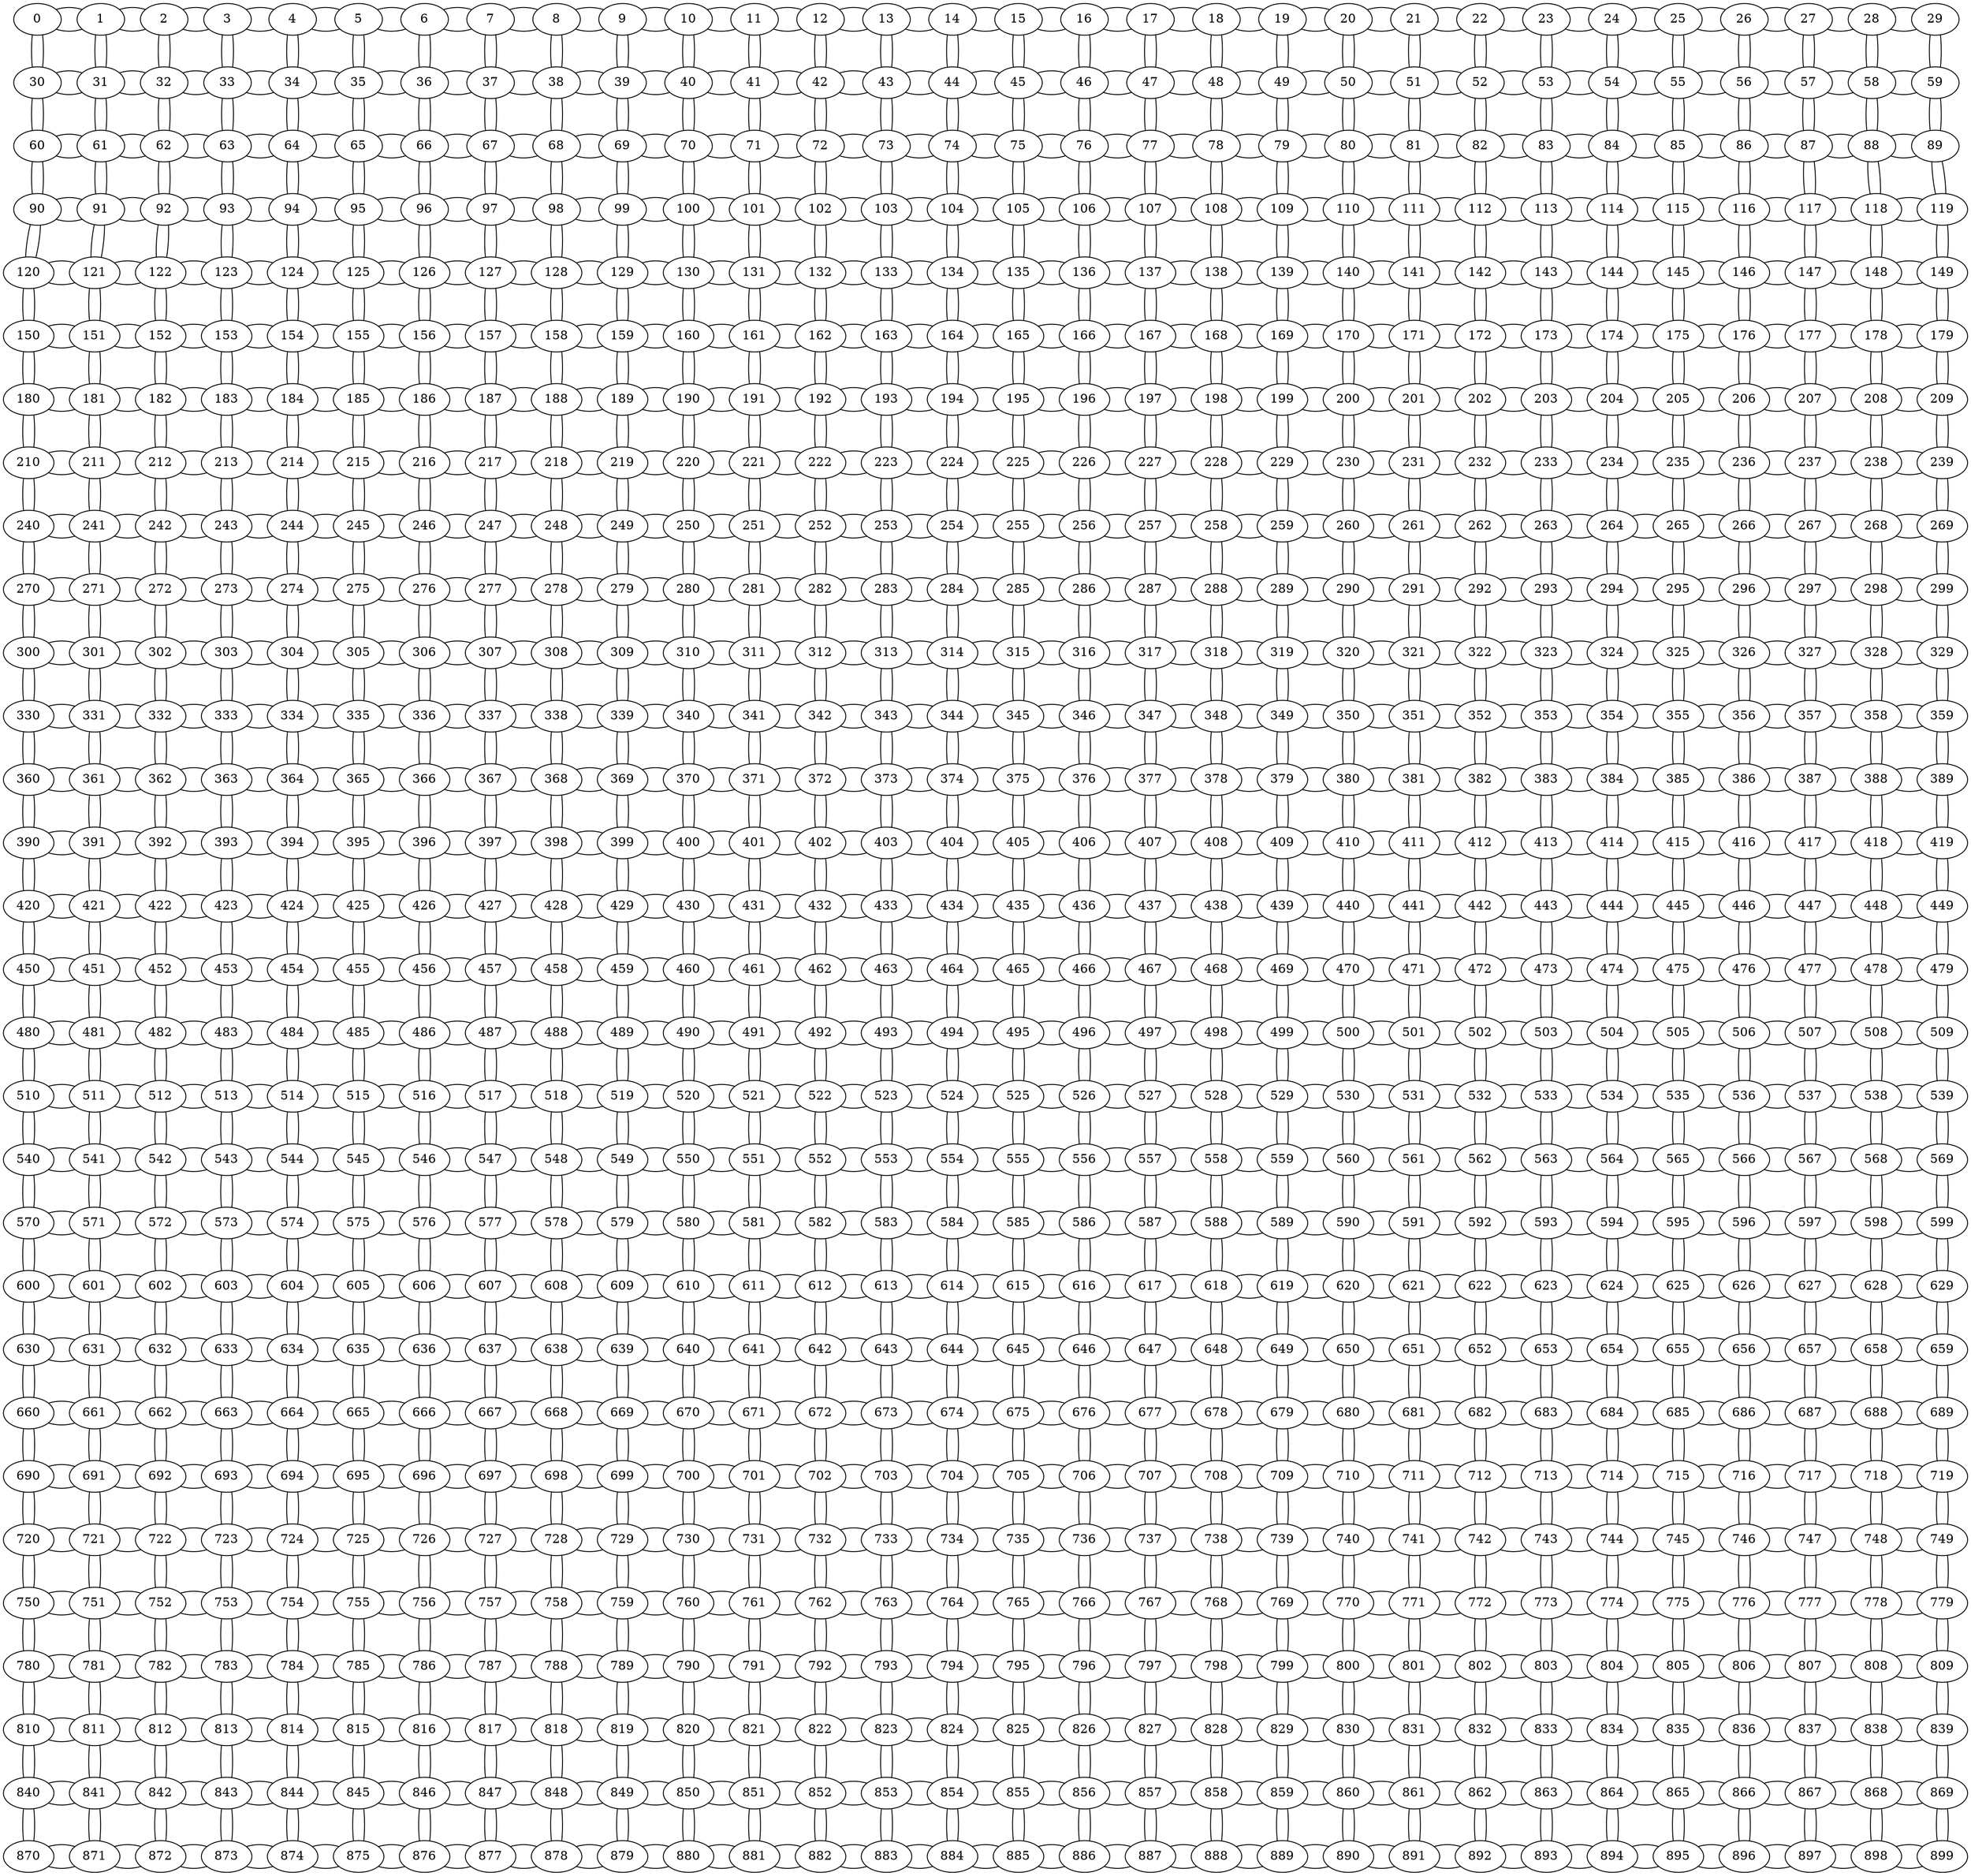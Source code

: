 digraph G {
0->1[arrowhead = "none"]
0->30[arrowhead = "none"]
1->0[arrowhead = "none"]
1->2[arrowhead = "none"]
1->31[arrowhead = "none"]
2->1[arrowhead = "none"]
2->3[arrowhead = "none"]
2->32[arrowhead = "none"]
3->2[arrowhead = "none"]
3->4[arrowhead = "none"]
3->33[arrowhead = "none"]
4->3[arrowhead = "none"]
4->5[arrowhead = "none"]
4->34[arrowhead = "none"]
5->4[arrowhead = "none"]
5->6[arrowhead = "none"]
5->35[arrowhead = "none"]
6->5[arrowhead = "none"]
6->7[arrowhead = "none"]
6->36[arrowhead = "none"]
7->6[arrowhead = "none"]
7->8[arrowhead = "none"]
7->37[arrowhead = "none"]
8->7[arrowhead = "none"]
8->9[arrowhead = "none"]
8->38[arrowhead = "none"]
9->8[arrowhead = "none"]
9->10[arrowhead = "none"]
9->39[arrowhead = "none"]
10->9[arrowhead = "none"]
10->11[arrowhead = "none"]
10->40[arrowhead = "none"]
11->10[arrowhead = "none"]
11->12[arrowhead = "none"]
11->41[arrowhead = "none"]
12->11[arrowhead = "none"]
12->13[arrowhead = "none"]
12->42[arrowhead = "none"]
13->12[arrowhead = "none"]
13->14[arrowhead = "none"]
13->43[arrowhead = "none"]
14->13[arrowhead = "none"]
14->15[arrowhead = "none"]
14->44[arrowhead = "none"]
15->14[arrowhead = "none"]
15->16[arrowhead = "none"]
15->45[arrowhead = "none"]
16->15[arrowhead = "none"]
16->17[arrowhead = "none"]
16->46[arrowhead = "none"]
17->16[arrowhead = "none"]
17->18[arrowhead = "none"]
17->47[arrowhead = "none"]
18->17[arrowhead = "none"]
18->19[arrowhead = "none"]
18->48[arrowhead = "none"]
19->18[arrowhead = "none"]
19->20[arrowhead = "none"]
19->49[arrowhead = "none"]
20->19[arrowhead = "none"]
20->21[arrowhead = "none"]
20->50[arrowhead = "none"]
21->20[arrowhead = "none"]
21->22[arrowhead = "none"]
21->51[arrowhead = "none"]
22->21[arrowhead = "none"]
22->23[arrowhead = "none"]
22->52[arrowhead = "none"]
23->22[arrowhead = "none"]
23->24[arrowhead = "none"]
23->53[arrowhead = "none"]
24->23[arrowhead = "none"]
24->25[arrowhead = "none"]
24->54[arrowhead = "none"]
25->24[arrowhead = "none"]
25->26[arrowhead = "none"]
25->55[arrowhead = "none"]
26->25[arrowhead = "none"]
26->27[arrowhead = "none"]
26->56[arrowhead = "none"]
27->26[arrowhead = "none"]
27->28[arrowhead = "none"]
27->57[arrowhead = "none"]
28->27[arrowhead = "none"]
28->29[arrowhead = "none"]
28->58[arrowhead = "none"]
29->28[arrowhead = "none"]
29->59[arrowhead = "none"]
30->31[arrowhead = "none"]
30->0[arrowhead = "none"]
30->60[arrowhead = "none"]
31->30[arrowhead = "none"]
31->32[arrowhead = "none"]
31->1[arrowhead = "none"]
31->61[arrowhead = "none"]
32->31[arrowhead = "none"]
32->33[arrowhead = "none"]
32->2[arrowhead = "none"]
32->62[arrowhead = "none"]
33->32[arrowhead = "none"]
33->34[arrowhead = "none"]
33->3[arrowhead = "none"]
33->63[arrowhead = "none"]
34->33[arrowhead = "none"]
34->35[arrowhead = "none"]
34->4[arrowhead = "none"]
34->64[arrowhead = "none"]
35->34[arrowhead = "none"]
35->36[arrowhead = "none"]
35->5[arrowhead = "none"]
35->65[arrowhead = "none"]
36->35[arrowhead = "none"]
36->37[arrowhead = "none"]
36->6[arrowhead = "none"]
36->66[arrowhead = "none"]
37->36[arrowhead = "none"]
37->38[arrowhead = "none"]
37->7[arrowhead = "none"]
37->67[arrowhead = "none"]
38->37[arrowhead = "none"]
38->39[arrowhead = "none"]
38->8[arrowhead = "none"]
38->68[arrowhead = "none"]
39->38[arrowhead = "none"]
39->40[arrowhead = "none"]
39->9[arrowhead = "none"]
39->69[arrowhead = "none"]
40->39[arrowhead = "none"]
40->41[arrowhead = "none"]
40->10[arrowhead = "none"]
40->70[arrowhead = "none"]
41->40[arrowhead = "none"]
41->42[arrowhead = "none"]
41->11[arrowhead = "none"]
41->71[arrowhead = "none"]
42->41[arrowhead = "none"]
42->43[arrowhead = "none"]
42->12[arrowhead = "none"]
42->72[arrowhead = "none"]
43->42[arrowhead = "none"]
43->44[arrowhead = "none"]
43->13[arrowhead = "none"]
43->73[arrowhead = "none"]
44->43[arrowhead = "none"]
44->45[arrowhead = "none"]
44->14[arrowhead = "none"]
44->74[arrowhead = "none"]
45->44[arrowhead = "none"]
45->46[arrowhead = "none"]
45->15[arrowhead = "none"]
45->75[arrowhead = "none"]
46->45[arrowhead = "none"]
46->47[arrowhead = "none"]
46->16[arrowhead = "none"]
46->76[arrowhead = "none"]
47->46[arrowhead = "none"]
47->48[arrowhead = "none"]
47->17[arrowhead = "none"]
47->77[arrowhead = "none"]
48->47[arrowhead = "none"]
48->49[arrowhead = "none"]
48->18[arrowhead = "none"]
48->78[arrowhead = "none"]
49->48[arrowhead = "none"]
49->50[arrowhead = "none"]
49->19[arrowhead = "none"]
49->79[arrowhead = "none"]
50->49[arrowhead = "none"]
50->51[arrowhead = "none"]
50->20[arrowhead = "none"]
50->80[arrowhead = "none"]
51->50[arrowhead = "none"]
51->52[arrowhead = "none"]
51->21[arrowhead = "none"]
51->81[arrowhead = "none"]
52->51[arrowhead = "none"]
52->53[arrowhead = "none"]
52->22[arrowhead = "none"]
52->82[arrowhead = "none"]
53->52[arrowhead = "none"]
53->54[arrowhead = "none"]
53->23[arrowhead = "none"]
53->83[arrowhead = "none"]
54->53[arrowhead = "none"]
54->55[arrowhead = "none"]
54->24[arrowhead = "none"]
54->84[arrowhead = "none"]
55->54[arrowhead = "none"]
55->56[arrowhead = "none"]
55->25[arrowhead = "none"]
55->85[arrowhead = "none"]
56->55[arrowhead = "none"]
56->57[arrowhead = "none"]
56->26[arrowhead = "none"]
56->86[arrowhead = "none"]
57->56[arrowhead = "none"]
57->58[arrowhead = "none"]
57->27[arrowhead = "none"]
57->87[arrowhead = "none"]
58->57[arrowhead = "none"]
58->59[arrowhead = "none"]
58->28[arrowhead = "none"]
58->88[arrowhead = "none"]
59->58[arrowhead = "none"]
59->29[arrowhead = "none"]
59->89[arrowhead = "none"]
60->61[arrowhead = "none"]
60->30[arrowhead = "none"]
60->90[arrowhead = "none"]
61->60[arrowhead = "none"]
61->62[arrowhead = "none"]
61->31[arrowhead = "none"]
61->91[arrowhead = "none"]
62->61[arrowhead = "none"]
62->63[arrowhead = "none"]
62->32[arrowhead = "none"]
62->92[arrowhead = "none"]
63->62[arrowhead = "none"]
63->64[arrowhead = "none"]
63->33[arrowhead = "none"]
63->93[arrowhead = "none"]
64->63[arrowhead = "none"]
64->65[arrowhead = "none"]
64->34[arrowhead = "none"]
64->94[arrowhead = "none"]
65->64[arrowhead = "none"]
65->66[arrowhead = "none"]
65->35[arrowhead = "none"]
65->95[arrowhead = "none"]
66->65[arrowhead = "none"]
66->67[arrowhead = "none"]
66->36[arrowhead = "none"]
66->96[arrowhead = "none"]
67->66[arrowhead = "none"]
67->68[arrowhead = "none"]
67->37[arrowhead = "none"]
67->97[arrowhead = "none"]
68->67[arrowhead = "none"]
68->69[arrowhead = "none"]
68->38[arrowhead = "none"]
68->98[arrowhead = "none"]
69->68[arrowhead = "none"]
69->70[arrowhead = "none"]
69->39[arrowhead = "none"]
69->99[arrowhead = "none"]
70->69[arrowhead = "none"]
70->71[arrowhead = "none"]
70->40[arrowhead = "none"]
70->100[arrowhead = "none"]
71->70[arrowhead = "none"]
71->72[arrowhead = "none"]
71->41[arrowhead = "none"]
71->101[arrowhead = "none"]
72->71[arrowhead = "none"]
72->73[arrowhead = "none"]
72->42[arrowhead = "none"]
72->102[arrowhead = "none"]
73->72[arrowhead = "none"]
73->74[arrowhead = "none"]
73->43[arrowhead = "none"]
73->103[arrowhead = "none"]
74->73[arrowhead = "none"]
74->75[arrowhead = "none"]
74->44[arrowhead = "none"]
74->104[arrowhead = "none"]
75->74[arrowhead = "none"]
75->76[arrowhead = "none"]
75->45[arrowhead = "none"]
75->105[arrowhead = "none"]
76->75[arrowhead = "none"]
76->77[arrowhead = "none"]
76->46[arrowhead = "none"]
76->106[arrowhead = "none"]
77->76[arrowhead = "none"]
77->78[arrowhead = "none"]
77->47[arrowhead = "none"]
77->107[arrowhead = "none"]
78->77[arrowhead = "none"]
78->79[arrowhead = "none"]
78->48[arrowhead = "none"]
78->108[arrowhead = "none"]
79->78[arrowhead = "none"]
79->80[arrowhead = "none"]
79->49[arrowhead = "none"]
79->109[arrowhead = "none"]
80->79[arrowhead = "none"]
80->81[arrowhead = "none"]
80->50[arrowhead = "none"]
80->110[arrowhead = "none"]
81->80[arrowhead = "none"]
81->82[arrowhead = "none"]
81->51[arrowhead = "none"]
81->111[arrowhead = "none"]
82->81[arrowhead = "none"]
82->83[arrowhead = "none"]
82->52[arrowhead = "none"]
82->112[arrowhead = "none"]
83->82[arrowhead = "none"]
83->84[arrowhead = "none"]
83->53[arrowhead = "none"]
83->113[arrowhead = "none"]
84->83[arrowhead = "none"]
84->85[arrowhead = "none"]
84->54[arrowhead = "none"]
84->114[arrowhead = "none"]
85->84[arrowhead = "none"]
85->86[arrowhead = "none"]
85->55[arrowhead = "none"]
85->115[arrowhead = "none"]
86->85[arrowhead = "none"]
86->87[arrowhead = "none"]
86->56[arrowhead = "none"]
86->116[arrowhead = "none"]
87->86[arrowhead = "none"]
87->88[arrowhead = "none"]
87->57[arrowhead = "none"]
87->117[arrowhead = "none"]
88->87[arrowhead = "none"]
88->89[arrowhead = "none"]
88->58[arrowhead = "none"]
88->118[arrowhead = "none"]
89->88[arrowhead = "none"]
89->59[arrowhead = "none"]
89->119[arrowhead = "none"]
90->91[arrowhead = "none"]
90->60[arrowhead = "none"]
90->120[arrowhead = "none"]
91->90[arrowhead = "none"]
91->92[arrowhead = "none"]
91->61[arrowhead = "none"]
91->121[arrowhead = "none"]
92->91[arrowhead = "none"]
92->93[arrowhead = "none"]
92->62[arrowhead = "none"]
92->122[arrowhead = "none"]
93->92[arrowhead = "none"]
93->94[arrowhead = "none"]
93->63[arrowhead = "none"]
93->123[arrowhead = "none"]
94->93[arrowhead = "none"]
94->95[arrowhead = "none"]
94->64[arrowhead = "none"]
94->124[arrowhead = "none"]
95->94[arrowhead = "none"]
95->96[arrowhead = "none"]
95->65[arrowhead = "none"]
95->125[arrowhead = "none"]
96->95[arrowhead = "none"]
96->97[arrowhead = "none"]
96->66[arrowhead = "none"]
96->126[arrowhead = "none"]
97->96[arrowhead = "none"]
97->98[arrowhead = "none"]
97->67[arrowhead = "none"]
97->127[arrowhead = "none"]
98->97[arrowhead = "none"]
98->99[arrowhead = "none"]
98->68[arrowhead = "none"]
98->128[arrowhead = "none"]
99->98[arrowhead = "none"]
99->100[arrowhead = "none"]
99->69[arrowhead = "none"]
99->129[arrowhead = "none"]
100->99[arrowhead = "none"]
100->101[arrowhead = "none"]
100->70[arrowhead = "none"]
100->130[arrowhead = "none"]
101->100[arrowhead = "none"]
101->102[arrowhead = "none"]
101->71[arrowhead = "none"]
101->131[arrowhead = "none"]
102->101[arrowhead = "none"]
102->103[arrowhead = "none"]
102->72[arrowhead = "none"]
102->132[arrowhead = "none"]
103->102[arrowhead = "none"]
103->104[arrowhead = "none"]
103->73[arrowhead = "none"]
103->133[arrowhead = "none"]
104->103[arrowhead = "none"]
104->105[arrowhead = "none"]
104->74[arrowhead = "none"]
104->134[arrowhead = "none"]
105->104[arrowhead = "none"]
105->106[arrowhead = "none"]
105->75[arrowhead = "none"]
105->135[arrowhead = "none"]
106->105[arrowhead = "none"]
106->107[arrowhead = "none"]
106->76[arrowhead = "none"]
106->136[arrowhead = "none"]
107->106[arrowhead = "none"]
107->108[arrowhead = "none"]
107->77[arrowhead = "none"]
107->137[arrowhead = "none"]
108->107[arrowhead = "none"]
108->109[arrowhead = "none"]
108->78[arrowhead = "none"]
108->138[arrowhead = "none"]
109->108[arrowhead = "none"]
109->110[arrowhead = "none"]
109->79[arrowhead = "none"]
109->139[arrowhead = "none"]
110->109[arrowhead = "none"]
110->111[arrowhead = "none"]
110->80[arrowhead = "none"]
110->140[arrowhead = "none"]
111->110[arrowhead = "none"]
111->112[arrowhead = "none"]
111->81[arrowhead = "none"]
111->141[arrowhead = "none"]
112->111[arrowhead = "none"]
112->113[arrowhead = "none"]
112->82[arrowhead = "none"]
112->142[arrowhead = "none"]
113->112[arrowhead = "none"]
113->114[arrowhead = "none"]
113->83[arrowhead = "none"]
113->143[arrowhead = "none"]
114->113[arrowhead = "none"]
114->115[arrowhead = "none"]
114->84[arrowhead = "none"]
114->144[arrowhead = "none"]
115->114[arrowhead = "none"]
115->116[arrowhead = "none"]
115->85[arrowhead = "none"]
115->145[arrowhead = "none"]
116->115[arrowhead = "none"]
116->117[arrowhead = "none"]
116->86[arrowhead = "none"]
116->146[arrowhead = "none"]
117->116[arrowhead = "none"]
117->118[arrowhead = "none"]
117->87[arrowhead = "none"]
117->147[arrowhead = "none"]
118->117[arrowhead = "none"]
118->119[arrowhead = "none"]
118->88[arrowhead = "none"]
118->148[arrowhead = "none"]
119->118[arrowhead = "none"]
119->89[arrowhead = "none"]
119->149[arrowhead = "none"]
120->121[arrowhead = "none"]
120->90[arrowhead = "none"]
120->150[arrowhead = "none"]
121->120[arrowhead = "none"]
121->122[arrowhead = "none"]
121->91[arrowhead = "none"]
121->151[arrowhead = "none"]
122->121[arrowhead = "none"]
122->123[arrowhead = "none"]
122->92[arrowhead = "none"]
122->152[arrowhead = "none"]
123->122[arrowhead = "none"]
123->124[arrowhead = "none"]
123->93[arrowhead = "none"]
123->153[arrowhead = "none"]
124->123[arrowhead = "none"]
124->125[arrowhead = "none"]
124->94[arrowhead = "none"]
124->154[arrowhead = "none"]
125->124[arrowhead = "none"]
125->126[arrowhead = "none"]
125->95[arrowhead = "none"]
125->155[arrowhead = "none"]
126->125[arrowhead = "none"]
126->127[arrowhead = "none"]
126->96[arrowhead = "none"]
126->156[arrowhead = "none"]
127->126[arrowhead = "none"]
127->128[arrowhead = "none"]
127->97[arrowhead = "none"]
127->157[arrowhead = "none"]
128->127[arrowhead = "none"]
128->129[arrowhead = "none"]
128->98[arrowhead = "none"]
128->158[arrowhead = "none"]
129->128[arrowhead = "none"]
129->130[arrowhead = "none"]
129->99[arrowhead = "none"]
129->159[arrowhead = "none"]
130->129[arrowhead = "none"]
130->131[arrowhead = "none"]
130->100[arrowhead = "none"]
130->160[arrowhead = "none"]
131->130[arrowhead = "none"]
131->132[arrowhead = "none"]
131->101[arrowhead = "none"]
131->161[arrowhead = "none"]
132->131[arrowhead = "none"]
132->133[arrowhead = "none"]
132->102[arrowhead = "none"]
132->162[arrowhead = "none"]
133->132[arrowhead = "none"]
133->134[arrowhead = "none"]
133->103[arrowhead = "none"]
133->163[arrowhead = "none"]
134->133[arrowhead = "none"]
134->135[arrowhead = "none"]
134->104[arrowhead = "none"]
134->164[arrowhead = "none"]
135->134[arrowhead = "none"]
135->136[arrowhead = "none"]
135->105[arrowhead = "none"]
135->165[arrowhead = "none"]
136->135[arrowhead = "none"]
136->137[arrowhead = "none"]
136->106[arrowhead = "none"]
136->166[arrowhead = "none"]
137->136[arrowhead = "none"]
137->138[arrowhead = "none"]
137->107[arrowhead = "none"]
137->167[arrowhead = "none"]
138->137[arrowhead = "none"]
138->139[arrowhead = "none"]
138->108[arrowhead = "none"]
138->168[arrowhead = "none"]
139->138[arrowhead = "none"]
139->140[arrowhead = "none"]
139->109[arrowhead = "none"]
139->169[arrowhead = "none"]
140->139[arrowhead = "none"]
140->141[arrowhead = "none"]
140->110[arrowhead = "none"]
140->170[arrowhead = "none"]
141->140[arrowhead = "none"]
141->142[arrowhead = "none"]
141->111[arrowhead = "none"]
141->171[arrowhead = "none"]
142->141[arrowhead = "none"]
142->143[arrowhead = "none"]
142->112[arrowhead = "none"]
142->172[arrowhead = "none"]
143->142[arrowhead = "none"]
143->144[arrowhead = "none"]
143->113[arrowhead = "none"]
143->173[arrowhead = "none"]
144->143[arrowhead = "none"]
144->145[arrowhead = "none"]
144->114[arrowhead = "none"]
144->174[arrowhead = "none"]
145->144[arrowhead = "none"]
145->146[arrowhead = "none"]
145->115[arrowhead = "none"]
145->175[arrowhead = "none"]
146->145[arrowhead = "none"]
146->147[arrowhead = "none"]
146->116[arrowhead = "none"]
146->176[arrowhead = "none"]
147->146[arrowhead = "none"]
147->148[arrowhead = "none"]
147->117[arrowhead = "none"]
147->177[arrowhead = "none"]
148->147[arrowhead = "none"]
148->149[arrowhead = "none"]
148->118[arrowhead = "none"]
148->178[arrowhead = "none"]
149->148[arrowhead = "none"]
149->119[arrowhead = "none"]
149->179[arrowhead = "none"]
150->151[arrowhead = "none"]
150->120[arrowhead = "none"]
150->180[arrowhead = "none"]
151->150[arrowhead = "none"]
151->152[arrowhead = "none"]
151->121[arrowhead = "none"]
151->181[arrowhead = "none"]
152->151[arrowhead = "none"]
152->153[arrowhead = "none"]
152->122[arrowhead = "none"]
152->182[arrowhead = "none"]
153->152[arrowhead = "none"]
153->154[arrowhead = "none"]
153->123[arrowhead = "none"]
153->183[arrowhead = "none"]
154->153[arrowhead = "none"]
154->155[arrowhead = "none"]
154->124[arrowhead = "none"]
154->184[arrowhead = "none"]
155->154[arrowhead = "none"]
155->156[arrowhead = "none"]
155->125[arrowhead = "none"]
155->185[arrowhead = "none"]
156->155[arrowhead = "none"]
156->157[arrowhead = "none"]
156->126[arrowhead = "none"]
156->186[arrowhead = "none"]
157->156[arrowhead = "none"]
157->158[arrowhead = "none"]
157->127[arrowhead = "none"]
157->187[arrowhead = "none"]
158->157[arrowhead = "none"]
158->159[arrowhead = "none"]
158->128[arrowhead = "none"]
158->188[arrowhead = "none"]
159->158[arrowhead = "none"]
159->160[arrowhead = "none"]
159->129[arrowhead = "none"]
159->189[arrowhead = "none"]
160->159[arrowhead = "none"]
160->161[arrowhead = "none"]
160->130[arrowhead = "none"]
160->190[arrowhead = "none"]
161->160[arrowhead = "none"]
161->162[arrowhead = "none"]
161->131[arrowhead = "none"]
161->191[arrowhead = "none"]
162->161[arrowhead = "none"]
162->163[arrowhead = "none"]
162->132[arrowhead = "none"]
162->192[arrowhead = "none"]
163->162[arrowhead = "none"]
163->164[arrowhead = "none"]
163->133[arrowhead = "none"]
163->193[arrowhead = "none"]
164->163[arrowhead = "none"]
164->165[arrowhead = "none"]
164->134[arrowhead = "none"]
164->194[arrowhead = "none"]
165->164[arrowhead = "none"]
165->166[arrowhead = "none"]
165->135[arrowhead = "none"]
165->195[arrowhead = "none"]
166->165[arrowhead = "none"]
166->167[arrowhead = "none"]
166->136[arrowhead = "none"]
166->196[arrowhead = "none"]
167->166[arrowhead = "none"]
167->168[arrowhead = "none"]
167->137[arrowhead = "none"]
167->197[arrowhead = "none"]
168->167[arrowhead = "none"]
168->169[arrowhead = "none"]
168->138[arrowhead = "none"]
168->198[arrowhead = "none"]
169->168[arrowhead = "none"]
169->170[arrowhead = "none"]
169->139[arrowhead = "none"]
169->199[arrowhead = "none"]
170->169[arrowhead = "none"]
170->171[arrowhead = "none"]
170->140[arrowhead = "none"]
170->200[arrowhead = "none"]
171->170[arrowhead = "none"]
171->172[arrowhead = "none"]
171->141[arrowhead = "none"]
171->201[arrowhead = "none"]
172->171[arrowhead = "none"]
172->173[arrowhead = "none"]
172->142[arrowhead = "none"]
172->202[arrowhead = "none"]
173->172[arrowhead = "none"]
173->174[arrowhead = "none"]
173->143[arrowhead = "none"]
173->203[arrowhead = "none"]
174->173[arrowhead = "none"]
174->175[arrowhead = "none"]
174->144[arrowhead = "none"]
174->204[arrowhead = "none"]
175->174[arrowhead = "none"]
175->176[arrowhead = "none"]
175->145[arrowhead = "none"]
175->205[arrowhead = "none"]
176->175[arrowhead = "none"]
176->177[arrowhead = "none"]
176->146[arrowhead = "none"]
176->206[arrowhead = "none"]
177->176[arrowhead = "none"]
177->178[arrowhead = "none"]
177->147[arrowhead = "none"]
177->207[arrowhead = "none"]
178->177[arrowhead = "none"]
178->179[arrowhead = "none"]
178->148[arrowhead = "none"]
178->208[arrowhead = "none"]
179->178[arrowhead = "none"]
179->149[arrowhead = "none"]
179->209[arrowhead = "none"]
180->181[arrowhead = "none"]
180->150[arrowhead = "none"]
180->210[arrowhead = "none"]
181->180[arrowhead = "none"]
181->182[arrowhead = "none"]
181->151[arrowhead = "none"]
181->211[arrowhead = "none"]
182->181[arrowhead = "none"]
182->183[arrowhead = "none"]
182->152[arrowhead = "none"]
182->212[arrowhead = "none"]
183->182[arrowhead = "none"]
183->184[arrowhead = "none"]
183->153[arrowhead = "none"]
183->213[arrowhead = "none"]
184->183[arrowhead = "none"]
184->185[arrowhead = "none"]
184->154[arrowhead = "none"]
184->214[arrowhead = "none"]
185->184[arrowhead = "none"]
185->186[arrowhead = "none"]
185->155[arrowhead = "none"]
185->215[arrowhead = "none"]
186->185[arrowhead = "none"]
186->187[arrowhead = "none"]
186->156[arrowhead = "none"]
186->216[arrowhead = "none"]
187->186[arrowhead = "none"]
187->188[arrowhead = "none"]
187->157[arrowhead = "none"]
187->217[arrowhead = "none"]
188->187[arrowhead = "none"]
188->189[arrowhead = "none"]
188->158[arrowhead = "none"]
188->218[arrowhead = "none"]
189->188[arrowhead = "none"]
189->190[arrowhead = "none"]
189->159[arrowhead = "none"]
189->219[arrowhead = "none"]
190->189[arrowhead = "none"]
190->191[arrowhead = "none"]
190->160[arrowhead = "none"]
190->220[arrowhead = "none"]
191->190[arrowhead = "none"]
191->192[arrowhead = "none"]
191->161[arrowhead = "none"]
191->221[arrowhead = "none"]
192->191[arrowhead = "none"]
192->193[arrowhead = "none"]
192->162[arrowhead = "none"]
192->222[arrowhead = "none"]
193->192[arrowhead = "none"]
193->194[arrowhead = "none"]
193->163[arrowhead = "none"]
193->223[arrowhead = "none"]
194->193[arrowhead = "none"]
194->195[arrowhead = "none"]
194->164[arrowhead = "none"]
194->224[arrowhead = "none"]
195->194[arrowhead = "none"]
195->196[arrowhead = "none"]
195->165[arrowhead = "none"]
195->225[arrowhead = "none"]
196->195[arrowhead = "none"]
196->197[arrowhead = "none"]
196->166[arrowhead = "none"]
196->226[arrowhead = "none"]
197->196[arrowhead = "none"]
197->198[arrowhead = "none"]
197->167[arrowhead = "none"]
197->227[arrowhead = "none"]
198->197[arrowhead = "none"]
198->199[arrowhead = "none"]
198->168[arrowhead = "none"]
198->228[arrowhead = "none"]
199->198[arrowhead = "none"]
199->200[arrowhead = "none"]
199->169[arrowhead = "none"]
199->229[arrowhead = "none"]
200->199[arrowhead = "none"]
200->201[arrowhead = "none"]
200->170[arrowhead = "none"]
200->230[arrowhead = "none"]
201->200[arrowhead = "none"]
201->202[arrowhead = "none"]
201->171[arrowhead = "none"]
201->231[arrowhead = "none"]
202->201[arrowhead = "none"]
202->203[arrowhead = "none"]
202->172[arrowhead = "none"]
202->232[arrowhead = "none"]
203->202[arrowhead = "none"]
203->204[arrowhead = "none"]
203->173[arrowhead = "none"]
203->233[arrowhead = "none"]
204->203[arrowhead = "none"]
204->205[arrowhead = "none"]
204->174[arrowhead = "none"]
204->234[arrowhead = "none"]
205->204[arrowhead = "none"]
205->206[arrowhead = "none"]
205->175[arrowhead = "none"]
205->235[arrowhead = "none"]
206->205[arrowhead = "none"]
206->207[arrowhead = "none"]
206->176[arrowhead = "none"]
206->236[arrowhead = "none"]
207->206[arrowhead = "none"]
207->208[arrowhead = "none"]
207->177[arrowhead = "none"]
207->237[arrowhead = "none"]
208->207[arrowhead = "none"]
208->209[arrowhead = "none"]
208->178[arrowhead = "none"]
208->238[arrowhead = "none"]
209->208[arrowhead = "none"]
209->179[arrowhead = "none"]
209->239[arrowhead = "none"]
210->211[arrowhead = "none"]
210->180[arrowhead = "none"]
210->240[arrowhead = "none"]
211->210[arrowhead = "none"]
211->212[arrowhead = "none"]
211->181[arrowhead = "none"]
211->241[arrowhead = "none"]
212->211[arrowhead = "none"]
212->213[arrowhead = "none"]
212->182[arrowhead = "none"]
212->242[arrowhead = "none"]
213->212[arrowhead = "none"]
213->214[arrowhead = "none"]
213->183[arrowhead = "none"]
213->243[arrowhead = "none"]
214->213[arrowhead = "none"]
214->215[arrowhead = "none"]
214->184[arrowhead = "none"]
214->244[arrowhead = "none"]
215->214[arrowhead = "none"]
215->216[arrowhead = "none"]
215->185[arrowhead = "none"]
215->245[arrowhead = "none"]
216->215[arrowhead = "none"]
216->217[arrowhead = "none"]
216->186[arrowhead = "none"]
216->246[arrowhead = "none"]
217->216[arrowhead = "none"]
217->218[arrowhead = "none"]
217->187[arrowhead = "none"]
217->247[arrowhead = "none"]
218->217[arrowhead = "none"]
218->219[arrowhead = "none"]
218->188[arrowhead = "none"]
218->248[arrowhead = "none"]
219->218[arrowhead = "none"]
219->220[arrowhead = "none"]
219->189[arrowhead = "none"]
219->249[arrowhead = "none"]
220->219[arrowhead = "none"]
220->221[arrowhead = "none"]
220->190[arrowhead = "none"]
220->250[arrowhead = "none"]
221->220[arrowhead = "none"]
221->222[arrowhead = "none"]
221->191[arrowhead = "none"]
221->251[arrowhead = "none"]
222->221[arrowhead = "none"]
222->223[arrowhead = "none"]
222->192[arrowhead = "none"]
222->252[arrowhead = "none"]
223->222[arrowhead = "none"]
223->224[arrowhead = "none"]
223->193[arrowhead = "none"]
223->253[arrowhead = "none"]
224->223[arrowhead = "none"]
224->225[arrowhead = "none"]
224->194[arrowhead = "none"]
224->254[arrowhead = "none"]
225->224[arrowhead = "none"]
225->226[arrowhead = "none"]
225->195[arrowhead = "none"]
225->255[arrowhead = "none"]
226->225[arrowhead = "none"]
226->227[arrowhead = "none"]
226->196[arrowhead = "none"]
226->256[arrowhead = "none"]
227->226[arrowhead = "none"]
227->228[arrowhead = "none"]
227->197[arrowhead = "none"]
227->257[arrowhead = "none"]
228->227[arrowhead = "none"]
228->229[arrowhead = "none"]
228->198[arrowhead = "none"]
228->258[arrowhead = "none"]
229->228[arrowhead = "none"]
229->230[arrowhead = "none"]
229->199[arrowhead = "none"]
229->259[arrowhead = "none"]
230->229[arrowhead = "none"]
230->231[arrowhead = "none"]
230->200[arrowhead = "none"]
230->260[arrowhead = "none"]
231->230[arrowhead = "none"]
231->232[arrowhead = "none"]
231->201[arrowhead = "none"]
231->261[arrowhead = "none"]
232->231[arrowhead = "none"]
232->233[arrowhead = "none"]
232->202[arrowhead = "none"]
232->262[arrowhead = "none"]
233->232[arrowhead = "none"]
233->234[arrowhead = "none"]
233->203[arrowhead = "none"]
233->263[arrowhead = "none"]
234->233[arrowhead = "none"]
234->235[arrowhead = "none"]
234->204[arrowhead = "none"]
234->264[arrowhead = "none"]
235->234[arrowhead = "none"]
235->236[arrowhead = "none"]
235->205[arrowhead = "none"]
235->265[arrowhead = "none"]
236->235[arrowhead = "none"]
236->237[arrowhead = "none"]
236->206[arrowhead = "none"]
236->266[arrowhead = "none"]
237->236[arrowhead = "none"]
237->238[arrowhead = "none"]
237->207[arrowhead = "none"]
237->267[arrowhead = "none"]
238->237[arrowhead = "none"]
238->239[arrowhead = "none"]
238->208[arrowhead = "none"]
238->268[arrowhead = "none"]
239->238[arrowhead = "none"]
239->209[arrowhead = "none"]
239->269[arrowhead = "none"]
240->241[arrowhead = "none"]
240->210[arrowhead = "none"]
240->270[arrowhead = "none"]
241->240[arrowhead = "none"]
241->242[arrowhead = "none"]
241->211[arrowhead = "none"]
241->271[arrowhead = "none"]
242->241[arrowhead = "none"]
242->243[arrowhead = "none"]
242->212[arrowhead = "none"]
242->272[arrowhead = "none"]
243->242[arrowhead = "none"]
243->244[arrowhead = "none"]
243->213[arrowhead = "none"]
243->273[arrowhead = "none"]
244->243[arrowhead = "none"]
244->245[arrowhead = "none"]
244->214[arrowhead = "none"]
244->274[arrowhead = "none"]
245->244[arrowhead = "none"]
245->246[arrowhead = "none"]
245->215[arrowhead = "none"]
245->275[arrowhead = "none"]
246->245[arrowhead = "none"]
246->247[arrowhead = "none"]
246->216[arrowhead = "none"]
246->276[arrowhead = "none"]
247->246[arrowhead = "none"]
247->248[arrowhead = "none"]
247->217[arrowhead = "none"]
247->277[arrowhead = "none"]
248->247[arrowhead = "none"]
248->249[arrowhead = "none"]
248->218[arrowhead = "none"]
248->278[arrowhead = "none"]
249->248[arrowhead = "none"]
249->250[arrowhead = "none"]
249->219[arrowhead = "none"]
249->279[arrowhead = "none"]
250->249[arrowhead = "none"]
250->251[arrowhead = "none"]
250->220[arrowhead = "none"]
250->280[arrowhead = "none"]
251->250[arrowhead = "none"]
251->252[arrowhead = "none"]
251->221[arrowhead = "none"]
251->281[arrowhead = "none"]
252->251[arrowhead = "none"]
252->253[arrowhead = "none"]
252->222[arrowhead = "none"]
252->282[arrowhead = "none"]
253->252[arrowhead = "none"]
253->254[arrowhead = "none"]
253->223[arrowhead = "none"]
253->283[arrowhead = "none"]
254->253[arrowhead = "none"]
254->255[arrowhead = "none"]
254->224[arrowhead = "none"]
254->284[arrowhead = "none"]
255->254[arrowhead = "none"]
255->256[arrowhead = "none"]
255->225[arrowhead = "none"]
255->285[arrowhead = "none"]
256->255[arrowhead = "none"]
256->257[arrowhead = "none"]
256->226[arrowhead = "none"]
256->286[arrowhead = "none"]
257->256[arrowhead = "none"]
257->258[arrowhead = "none"]
257->227[arrowhead = "none"]
257->287[arrowhead = "none"]
258->257[arrowhead = "none"]
258->259[arrowhead = "none"]
258->228[arrowhead = "none"]
258->288[arrowhead = "none"]
259->258[arrowhead = "none"]
259->260[arrowhead = "none"]
259->229[arrowhead = "none"]
259->289[arrowhead = "none"]
260->259[arrowhead = "none"]
260->261[arrowhead = "none"]
260->230[arrowhead = "none"]
260->290[arrowhead = "none"]
261->260[arrowhead = "none"]
261->262[arrowhead = "none"]
261->231[arrowhead = "none"]
261->291[arrowhead = "none"]
262->261[arrowhead = "none"]
262->263[arrowhead = "none"]
262->232[arrowhead = "none"]
262->292[arrowhead = "none"]
263->262[arrowhead = "none"]
263->264[arrowhead = "none"]
263->233[arrowhead = "none"]
263->293[arrowhead = "none"]
264->263[arrowhead = "none"]
264->265[arrowhead = "none"]
264->234[arrowhead = "none"]
264->294[arrowhead = "none"]
265->264[arrowhead = "none"]
265->266[arrowhead = "none"]
265->235[arrowhead = "none"]
265->295[arrowhead = "none"]
266->265[arrowhead = "none"]
266->267[arrowhead = "none"]
266->236[arrowhead = "none"]
266->296[arrowhead = "none"]
267->266[arrowhead = "none"]
267->268[arrowhead = "none"]
267->237[arrowhead = "none"]
267->297[arrowhead = "none"]
268->267[arrowhead = "none"]
268->269[arrowhead = "none"]
268->238[arrowhead = "none"]
268->298[arrowhead = "none"]
269->268[arrowhead = "none"]
269->239[arrowhead = "none"]
269->299[arrowhead = "none"]
270->271[arrowhead = "none"]
270->240[arrowhead = "none"]
270->300[arrowhead = "none"]
271->270[arrowhead = "none"]
271->272[arrowhead = "none"]
271->241[arrowhead = "none"]
271->301[arrowhead = "none"]
272->271[arrowhead = "none"]
272->273[arrowhead = "none"]
272->242[arrowhead = "none"]
272->302[arrowhead = "none"]
273->272[arrowhead = "none"]
273->274[arrowhead = "none"]
273->243[arrowhead = "none"]
273->303[arrowhead = "none"]
274->273[arrowhead = "none"]
274->275[arrowhead = "none"]
274->244[arrowhead = "none"]
274->304[arrowhead = "none"]
275->274[arrowhead = "none"]
275->276[arrowhead = "none"]
275->245[arrowhead = "none"]
275->305[arrowhead = "none"]
276->275[arrowhead = "none"]
276->277[arrowhead = "none"]
276->246[arrowhead = "none"]
276->306[arrowhead = "none"]
277->276[arrowhead = "none"]
277->278[arrowhead = "none"]
277->247[arrowhead = "none"]
277->307[arrowhead = "none"]
278->277[arrowhead = "none"]
278->279[arrowhead = "none"]
278->248[arrowhead = "none"]
278->308[arrowhead = "none"]
279->278[arrowhead = "none"]
279->280[arrowhead = "none"]
279->249[arrowhead = "none"]
279->309[arrowhead = "none"]
280->279[arrowhead = "none"]
280->281[arrowhead = "none"]
280->250[arrowhead = "none"]
280->310[arrowhead = "none"]
281->280[arrowhead = "none"]
281->282[arrowhead = "none"]
281->251[arrowhead = "none"]
281->311[arrowhead = "none"]
282->281[arrowhead = "none"]
282->283[arrowhead = "none"]
282->252[arrowhead = "none"]
282->312[arrowhead = "none"]
283->282[arrowhead = "none"]
283->284[arrowhead = "none"]
283->253[arrowhead = "none"]
283->313[arrowhead = "none"]
284->283[arrowhead = "none"]
284->285[arrowhead = "none"]
284->254[arrowhead = "none"]
284->314[arrowhead = "none"]
285->284[arrowhead = "none"]
285->286[arrowhead = "none"]
285->255[arrowhead = "none"]
285->315[arrowhead = "none"]
286->285[arrowhead = "none"]
286->287[arrowhead = "none"]
286->256[arrowhead = "none"]
286->316[arrowhead = "none"]
287->286[arrowhead = "none"]
287->288[arrowhead = "none"]
287->257[arrowhead = "none"]
287->317[arrowhead = "none"]
288->287[arrowhead = "none"]
288->289[arrowhead = "none"]
288->258[arrowhead = "none"]
288->318[arrowhead = "none"]
289->288[arrowhead = "none"]
289->290[arrowhead = "none"]
289->259[arrowhead = "none"]
289->319[arrowhead = "none"]
290->289[arrowhead = "none"]
290->291[arrowhead = "none"]
290->260[arrowhead = "none"]
290->320[arrowhead = "none"]
291->290[arrowhead = "none"]
291->292[arrowhead = "none"]
291->261[arrowhead = "none"]
291->321[arrowhead = "none"]
292->291[arrowhead = "none"]
292->293[arrowhead = "none"]
292->262[arrowhead = "none"]
292->322[arrowhead = "none"]
293->292[arrowhead = "none"]
293->294[arrowhead = "none"]
293->263[arrowhead = "none"]
293->323[arrowhead = "none"]
294->293[arrowhead = "none"]
294->295[arrowhead = "none"]
294->264[arrowhead = "none"]
294->324[arrowhead = "none"]
295->294[arrowhead = "none"]
295->296[arrowhead = "none"]
295->265[arrowhead = "none"]
295->325[arrowhead = "none"]
296->295[arrowhead = "none"]
296->297[arrowhead = "none"]
296->266[arrowhead = "none"]
296->326[arrowhead = "none"]
297->296[arrowhead = "none"]
297->298[arrowhead = "none"]
297->267[arrowhead = "none"]
297->327[arrowhead = "none"]
298->297[arrowhead = "none"]
298->299[arrowhead = "none"]
298->268[arrowhead = "none"]
298->328[arrowhead = "none"]
299->298[arrowhead = "none"]
299->269[arrowhead = "none"]
299->329[arrowhead = "none"]
300->301[arrowhead = "none"]
300->270[arrowhead = "none"]
300->330[arrowhead = "none"]
301->300[arrowhead = "none"]
301->302[arrowhead = "none"]
301->271[arrowhead = "none"]
301->331[arrowhead = "none"]
302->301[arrowhead = "none"]
302->303[arrowhead = "none"]
302->272[arrowhead = "none"]
302->332[arrowhead = "none"]
303->302[arrowhead = "none"]
303->304[arrowhead = "none"]
303->273[arrowhead = "none"]
303->333[arrowhead = "none"]
304->303[arrowhead = "none"]
304->305[arrowhead = "none"]
304->274[arrowhead = "none"]
304->334[arrowhead = "none"]
305->304[arrowhead = "none"]
305->306[arrowhead = "none"]
305->275[arrowhead = "none"]
305->335[arrowhead = "none"]
306->305[arrowhead = "none"]
306->307[arrowhead = "none"]
306->276[arrowhead = "none"]
306->336[arrowhead = "none"]
307->306[arrowhead = "none"]
307->308[arrowhead = "none"]
307->277[arrowhead = "none"]
307->337[arrowhead = "none"]
308->307[arrowhead = "none"]
308->309[arrowhead = "none"]
308->278[arrowhead = "none"]
308->338[arrowhead = "none"]
309->308[arrowhead = "none"]
309->310[arrowhead = "none"]
309->279[arrowhead = "none"]
309->339[arrowhead = "none"]
310->309[arrowhead = "none"]
310->311[arrowhead = "none"]
310->280[arrowhead = "none"]
310->340[arrowhead = "none"]
311->310[arrowhead = "none"]
311->312[arrowhead = "none"]
311->281[arrowhead = "none"]
311->341[arrowhead = "none"]
312->311[arrowhead = "none"]
312->313[arrowhead = "none"]
312->282[arrowhead = "none"]
312->342[arrowhead = "none"]
313->312[arrowhead = "none"]
313->314[arrowhead = "none"]
313->283[arrowhead = "none"]
313->343[arrowhead = "none"]
314->313[arrowhead = "none"]
314->315[arrowhead = "none"]
314->284[arrowhead = "none"]
314->344[arrowhead = "none"]
315->314[arrowhead = "none"]
315->316[arrowhead = "none"]
315->285[arrowhead = "none"]
315->345[arrowhead = "none"]
316->315[arrowhead = "none"]
316->317[arrowhead = "none"]
316->286[arrowhead = "none"]
316->346[arrowhead = "none"]
317->316[arrowhead = "none"]
317->318[arrowhead = "none"]
317->287[arrowhead = "none"]
317->347[arrowhead = "none"]
318->317[arrowhead = "none"]
318->319[arrowhead = "none"]
318->288[arrowhead = "none"]
318->348[arrowhead = "none"]
319->318[arrowhead = "none"]
319->320[arrowhead = "none"]
319->289[arrowhead = "none"]
319->349[arrowhead = "none"]
320->319[arrowhead = "none"]
320->321[arrowhead = "none"]
320->290[arrowhead = "none"]
320->350[arrowhead = "none"]
321->320[arrowhead = "none"]
321->322[arrowhead = "none"]
321->291[arrowhead = "none"]
321->351[arrowhead = "none"]
322->321[arrowhead = "none"]
322->323[arrowhead = "none"]
322->292[arrowhead = "none"]
322->352[arrowhead = "none"]
323->322[arrowhead = "none"]
323->324[arrowhead = "none"]
323->293[arrowhead = "none"]
323->353[arrowhead = "none"]
324->323[arrowhead = "none"]
324->325[arrowhead = "none"]
324->294[arrowhead = "none"]
324->354[arrowhead = "none"]
325->324[arrowhead = "none"]
325->326[arrowhead = "none"]
325->295[arrowhead = "none"]
325->355[arrowhead = "none"]
326->325[arrowhead = "none"]
326->327[arrowhead = "none"]
326->296[arrowhead = "none"]
326->356[arrowhead = "none"]
327->326[arrowhead = "none"]
327->328[arrowhead = "none"]
327->297[arrowhead = "none"]
327->357[arrowhead = "none"]
328->327[arrowhead = "none"]
328->329[arrowhead = "none"]
328->298[arrowhead = "none"]
328->358[arrowhead = "none"]
329->328[arrowhead = "none"]
329->299[arrowhead = "none"]
329->359[arrowhead = "none"]
330->331[arrowhead = "none"]
330->300[arrowhead = "none"]
330->360[arrowhead = "none"]
331->330[arrowhead = "none"]
331->332[arrowhead = "none"]
331->301[arrowhead = "none"]
331->361[arrowhead = "none"]
332->331[arrowhead = "none"]
332->333[arrowhead = "none"]
332->302[arrowhead = "none"]
332->362[arrowhead = "none"]
333->332[arrowhead = "none"]
333->334[arrowhead = "none"]
333->303[arrowhead = "none"]
333->363[arrowhead = "none"]
334->333[arrowhead = "none"]
334->335[arrowhead = "none"]
334->304[arrowhead = "none"]
334->364[arrowhead = "none"]
335->334[arrowhead = "none"]
335->336[arrowhead = "none"]
335->305[arrowhead = "none"]
335->365[arrowhead = "none"]
336->335[arrowhead = "none"]
336->337[arrowhead = "none"]
336->306[arrowhead = "none"]
336->366[arrowhead = "none"]
337->336[arrowhead = "none"]
337->338[arrowhead = "none"]
337->307[arrowhead = "none"]
337->367[arrowhead = "none"]
338->337[arrowhead = "none"]
338->339[arrowhead = "none"]
338->308[arrowhead = "none"]
338->368[arrowhead = "none"]
339->338[arrowhead = "none"]
339->340[arrowhead = "none"]
339->309[arrowhead = "none"]
339->369[arrowhead = "none"]
340->339[arrowhead = "none"]
340->341[arrowhead = "none"]
340->310[arrowhead = "none"]
340->370[arrowhead = "none"]
341->340[arrowhead = "none"]
341->342[arrowhead = "none"]
341->311[arrowhead = "none"]
341->371[arrowhead = "none"]
342->341[arrowhead = "none"]
342->343[arrowhead = "none"]
342->312[arrowhead = "none"]
342->372[arrowhead = "none"]
343->342[arrowhead = "none"]
343->344[arrowhead = "none"]
343->313[arrowhead = "none"]
343->373[arrowhead = "none"]
344->343[arrowhead = "none"]
344->345[arrowhead = "none"]
344->314[arrowhead = "none"]
344->374[arrowhead = "none"]
345->344[arrowhead = "none"]
345->346[arrowhead = "none"]
345->315[arrowhead = "none"]
345->375[arrowhead = "none"]
346->345[arrowhead = "none"]
346->347[arrowhead = "none"]
346->316[arrowhead = "none"]
346->376[arrowhead = "none"]
347->346[arrowhead = "none"]
347->348[arrowhead = "none"]
347->317[arrowhead = "none"]
347->377[arrowhead = "none"]
348->347[arrowhead = "none"]
348->349[arrowhead = "none"]
348->318[arrowhead = "none"]
348->378[arrowhead = "none"]
349->348[arrowhead = "none"]
349->350[arrowhead = "none"]
349->319[arrowhead = "none"]
349->379[arrowhead = "none"]
350->349[arrowhead = "none"]
350->351[arrowhead = "none"]
350->320[arrowhead = "none"]
350->380[arrowhead = "none"]
351->350[arrowhead = "none"]
351->352[arrowhead = "none"]
351->321[arrowhead = "none"]
351->381[arrowhead = "none"]
352->351[arrowhead = "none"]
352->353[arrowhead = "none"]
352->322[arrowhead = "none"]
352->382[arrowhead = "none"]
353->352[arrowhead = "none"]
353->354[arrowhead = "none"]
353->323[arrowhead = "none"]
353->383[arrowhead = "none"]
354->353[arrowhead = "none"]
354->355[arrowhead = "none"]
354->324[arrowhead = "none"]
354->384[arrowhead = "none"]
355->354[arrowhead = "none"]
355->356[arrowhead = "none"]
355->325[arrowhead = "none"]
355->385[arrowhead = "none"]
356->355[arrowhead = "none"]
356->357[arrowhead = "none"]
356->326[arrowhead = "none"]
356->386[arrowhead = "none"]
357->356[arrowhead = "none"]
357->358[arrowhead = "none"]
357->327[arrowhead = "none"]
357->387[arrowhead = "none"]
358->357[arrowhead = "none"]
358->359[arrowhead = "none"]
358->328[arrowhead = "none"]
358->388[arrowhead = "none"]
359->358[arrowhead = "none"]
359->329[arrowhead = "none"]
359->389[arrowhead = "none"]
360->361[arrowhead = "none"]
360->330[arrowhead = "none"]
360->390[arrowhead = "none"]
361->360[arrowhead = "none"]
361->362[arrowhead = "none"]
361->331[arrowhead = "none"]
361->391[arrowhead = "none"]
362->361[arrowhead = "none"]
362->363[arrowhead = "none"]
362->332[arrowhead = "none"]
362->392[arrowhead = "none"]
363->362[arrowhead = "none"]
363->364[arrowhead = "none"]
363->333[arrowhead = "none"]
363->393[arrowhead = "none"]
364->363[arrowhead = "none"]
364->365[arrowhead = "none"]
364->334[arrowhead = "none"]
364->394[arrowhead = "none"]
365->364[arrowhead = "none"]
365->366[arrowhead = "none"]
365->335[arrowhead = "none"]
365->395[arrowhead = "none"]
366->365[arrowhead = "none"]
366->367[arrowhead = "none"]
366->336[arrowhead = "none"]
366->396[arrowhead = "none"]
367->366[arrowhead = "none"]
367->368[arrowhead = "none"]
367->337[arrowhead = "none"]
367->397[arrowhead = "none"]
368->367[arrowhead = "none"]
368->369[arrowhead = "none"]
368->338[arrowhead = "none"]
368->398[arrowhead = "none"]
369->368[arrowhead = "none"]
369->370[arrowhead = "none"]
369->339[arrowhead = "none"]
369->399[arrowhead = "none"]
370->369[arrowhead = "none"]
370->371[arrowhead = "none"]
370->340[arrowhead = "none"]
370->400[arrowhead = "none"]
371->370[arrowhead = "none"]
371->372[arrowhead = "none"]
371->341[arrowhead = "none"]
371->401[arrowhead = "none"]
372->371[arrowhead = "none"]
372->373[arrowhead = "none"]
372->342[arrowhead = "none"]
372->402[arrowhead = "none"]
373->372[arrowhead = "none"]
373->374[arrowhead = "none"]
373->343[arrowhead = "none"]
373->403[arrowhead = "none"]
374->373[arrowhead = "none"]
374->375[arrowhead = "none"]
374->344[arrowhead = "none"]
374->404[arrowhead = "none"]
375->374[arrowhead = "none"]
375->376[arrowhead = "none"]
375->345[arrowhead = "none"]
375->405[arrowhead = "none"]
376->375[arrowhead = "none"]
376->377[arrowhead = "none"]
376->346[arrowhead = "none"]
376->406[arrowhead = "none"]
377->376[arrowhead = "none"]
377->378[arrowhead = "none"]
377->347[arrowhead = "none"]
377->407[arrowhead = "none"]
378->377[arrowhead = "none"]
378->379[arrowhead = "none"]
378->348[arrowhead = "none"]
378->408[arrowhead = "none"]
379->378[arrowhead = "none"]
379->380[arrowhead = "none"]
379->349[arrowhead = "none"]
379->409[arrowhead = "none"]
380->379[arrowhead = "none"]
380->381[arrowhead = "none"]
380->350[arrowhead = "none"]
380->410[arrowhead = "none"]
381->380[arrowhead = "none"]
381->382[arrowhead = "none"]
381->351[arrowhead = "none"]
381->411[arrowhead = "none"]
382->381[arrowhead = "none"]
382->383[arrowhead = "none"]
382->352[arrowhead = "none"]
382->412[arrowhead = "none"]
383->382[arrowhead = "none"]
383->384[arrowhead = "none"]
383->353[arrowhead = "none"]
383->413[arrowhead = "none"]
384->383[arrowhead = "none"]
384->385[arrowhead = "none"]
384->354[arrowhead = "none"]
384->414[arrowhead = "none"]
385->384[arrowhead = "none"]
385->386[arrowhead = "none"]
385->355[arrowhead = "none"]
385->415[arrowhead = "none"]
386->385[arrowhead = "none"]
386->387[arrowhead = "none"]
386->356[arrowhead = "none"]
386->416[arrowhead = "none"]
387->386[arrowhead = "none"]
387->388[arrowhead = "none"]
387->357[arrowhead = "none"]
387->417[arrowhead = "none"]
388->387[arrowhead = "none"]
388->389[arrowhead = "none"]
388->358[arrowhead = "none"]
388->418[arrowhead = "none"]
389->388[arrowhead = "none"]
389->359[arrowhead = "none"]
389->419[arrowhead = "none"]
390->391[arrowhead = "none"]
390->360[arrowhead = "none"]
390->420[arrowhead = "none"]
391->390[arrowhead = "none"]
391->392[arrowhead = "none"]
391->361[arrowhead = "none"]
391->421[arrowhead = "none"]
392->391[arrowhead = "none"]
392->393[arrowhead = "none"]
392->362[arrowhead = "none"]
392->422[arrowhead = "none"]
393->392[arrowhead = "none"]
393->394[arrowhead = "none"]
393->363[arrowhead = "none"]
393->423[arrowhead = "none"]
394->393[arrowhead = "none"]
394->395[arrowhead = "none"]
394->364[arrowhead = "none"]
394->424[arrowhead = "none"]
395->394[arrowhead = "none"]
395->396[arrowhead = "none"]
395->365[arrowhead = "none"]
395->425[arrowhead = "none"]
396->395[arrowhead = "none"]
396->397[arrowhead = "none"]
396->366[arrowhead = "none"]
396->426[arrowhead = "none"]
397->396[arrowhead = "none"]
397->398[arrowhead = "none"]
397->367[arrowhead = "none"]
397->427[arrowhead = "none"]
398->397[arrowhead = "none"]
398->399[arrowhead = "none"]
398->368[arrowhead = "none"]
398->428[arrowhead = "none"]
399->398[arrowhead = "none"]
399->400[arrowhead = "none"]
399->369[arrowhead = "none"]
399->429[arrowhead = "none"]
400->399[arrowhead = "none"]
400->401[arrowhead = "none"]
400->370[arrowhead = "none"]
400->430[arrowhead = "none"]
401->400[arrowhead = "none"]
401->402[arrowhead = "none"]
401->371[arrowhead = "none"]
401->431[arrowhead = "none"]
402->401[arrowhead = "none"]
402->403[arrowhead = "none"]
402->372[arrowhead = "none"]
402->432[arrowhead = "none"]
403->402[arrowhead = "none"]
403->404[arrowhead = "none"]
403->373[arrowhead = "none"]
403->433[arrowhead = "none"]
404->403[arrowhead = "none"]
404->405[arrowhead = "none"]
404->374[arrowhead = "none"]
404->434[arrowhead = "none"]
405->404[arrowhead = "none"]
405->406[arrowhead = "none"]
405->375[arrowhead = "none"]
405->435[arrowhead = "none"]
406->405[arrowhead = "none"]
406->407[arrowhead = "none"]
406->376[arrowhead = "none"]
406->436[arrowhead = "none"]
407->406[arrowhead = "none"]
407->408[arrowhead = "none"]
407->377[arrowhead = "none"]
407->437[arrowhead = "none"]
408->407[arrowhead = "none"]
408->409[arrowhead = "none"]
408->378[arrowhead = "none"]
408->438[arrowhead = "none"]
409->408[arrowhead = "none"]
409->410[arrowhead = "none"]
409->379[arrowhead = "none"]
409->439[arrowhead = "none"]
410->409[arrowhead = "none"]
410->411[arrowhead = "none"]
410->380[arrowhead = "none"]
410->440[arrowhead = "none"]
411->410[arrowhead = "none"]
411->412[arrowhead = "none"]
411->381[arrowhead = "none"]
411->441[arrowhead = "none"]
412->411[arrowhead = "none"]
412->413[arrowhead = "none"]
412->382[arrowhead = "none"]
412->442[arrowhead = "none"]
413->412[arrowhead = "none"]
413->414[arrowhead = "none"]
413->383[arrowhead = "none"]
413->443[arrowhead = "none"]
414->413[arrowhead = "none"]
414->415[arrowhead = "none"]
414->384[arrowhead = "none"]
414->444[arrowhead = "none"]
415->414[arrowhead = "none"]
415->416[arrowhead = "none"]
415->385[arrowhead = "none"]
415->445[arrowhead = "none"]
416->415[arrowhead = "none"]
416->417[arrowhead = "none"]
416->386[arrowhead = "none"]
416->446[arrowhead = "none"]
417->416[arrowhead = "none"]
417->418[arrowhead = "none"]
417->387[arrowhead = "none"]
417->447[arrowhead = "none"]
418->417[arrowhead = "none"]
418->419[arrowhead = "none"]
418->388[arrowhead = "none"]
418->448[arrowhead = "none"]
419->418[arrowhead = "none"]
419->389[arrowhead = "none"]
419->449[arrowhead = "none"]
420->421[arrowhead = "none"]
420->390[arrowhead = "none"]
420->450[arrowhead = "none"]
421->420[arrowhead = "none"]
421->422[arrowhead = "none"]
421->391[arrowhead = "none"]
421->451[arrowhead = "none"]
422->421[arrowhead = "none"]
422->423[arrowhead = "none"]
422->392[arrowhead = "none"]
422->452[arrowhead = "none"]
423->422[arrowhead = "none"]
423->424[arrowhead = "none"]
423->393[arrowhead = "none"]
423->453[arrowhead = "none"]
424->423[arrowhead = "none"]
424->425[arrowhead = "none"]
424->394[arrowhead = "none"]
424->454[arrowhead = "none"]
425->424[arrowhead = "none"]
425->426[arrowhead = "none"]
425->395[arrowhead = "none"]
425->455[arrowhead = "none"]
426->425[arrowhead = "none"]
426->427[arrowhead = "none"]
426->396[arrowhead = "none"]
426->456[arrowhead = "none"]
427->426[arrowhead = "none"]
427->428[arrowhead = "none"]
427->397[arrowhead = "none"]
427->457[arrowhead = "none"]
428->427[arrowhead = "none"]
428->429[arrowhead = "none"]
428->398[arrowhead = "none"]
428->458[arrowhead = "none"]
429->428[arrowhead = "none"]
429->430[arrowhead = "none"]
429->399[arrowhead = "none"]
429->459[arrowhead = "none"]
430->429[arrowhead = "none"]
430->431[arrowhead = "none"]
430->400[arrowhead = "none"]
430->460[arrowhead = "none"]
431->430[arrowhead = "none"]
431->432[arrowhead = "none"]
431->401[arrowhead = "none"]
431->461[arrowhead = "none"]
432->431[arrowhead = "none"]
432->433[arrowhead = "none"]
432->402[arrowhead = "none"]
432->462[arrowhead = "none"]
433->432[arrowhead = "none"]
433->434[arrowhead = "none"]
433->403[arrowhead = "none"]
433->463[arrowhead = "none"]
434->433[arrowhead = "none"]
434->435[arrowhead = "none"]
434->404[arrowhead = "none"]
434->464[arrowhead = "none"]
435->434[arrowhead = "none"]
435->436[arrowhead = "none"]
435->405[arrowhead = "none"]
435->465[arrowhead = "none"]
436->435[arrowhead = "none"]
436->437[arrowhead = "none"]
436->406[arrowhead = "none"]
436->466[arrowhead = "none"]
437->436[arrowhead = "none"]
437->438[arrowhead = "none"]
437->407[arrowhead = "none"]
437->467[arrowhead = "none"]
438->437[arrowhead = "none"]
438->439[arrowhead = "none"]
438->408[arrowhead = "none"]
438->468[arrowhead = "none"]
439->438[arrowhead = "none"]
439->440[arrowhead = "none"]
439->409[arrowhead = "none"]
439->469[arrowhead = "none"]
440->439[arrowhead = "none"]
440->441[arrowhead = "none"]
440->410[arrowhead = "none"]
440->470[arrowhead = "none"]
441->440[arrowhead = "none"]
441->442[arrowhead = "none"]
441->411[arrowhead = "none"]
441->471[arrowhead = "none"]
442->441[arrowhead = "none"]
442->443[arrowhead = "none"]
442->412[arrowhead = "none"]
442->472[arrowhead = "none"]
443->442[arrowhead = "none"]
443->444[arrowhead = "none"]
443->413[arrowhead = "none"]
443->473[arrowhead = "none"]
444->443[arrowhead = "none"]
444->445[arrowhead = "none"]
444->414[arrowhead = "none"]
444->474[arrowhead = "none"]
445->444[arrowhead = "none"]
445->446[arrowhead = "none"]
445->415[arrowhead = "none"]
445->475[arrowhead = "none"]
446->445[arrowhead = "none"]
446->447[arrowhead = "none"]
446->416[arrowhead = "none"]
446->476[arrowhead = "none"]
447->446[arrowhead = "none"]
447->448[arrowhead = "none"]
447->417[arrowhead = "none"]
447->477[arrowhead = "none"]
448->447[arrowhead = "none"]
448->449[arrowhead = "none"]
448->418[arrowhead = "none"]
448->478[arrowhead = "none"]
449->448[arrowhead = "none"]
449->419[arrowhead = "none"]
449->479[arrowhead = "none"]
450->451[arrowhead = "none"]
450->420[arrowhead = "none"]
450->480[arrowhead = "none"]
451->450[arrowhead = "none"]
451->452[arrowhead = "none"]
451->421[arrowhead = "none"]
451->481[arrowhead = "none"]
452->451[arrowhead = "none"]
452->453[arrowhead = "none"]
452->422[arrowhead = "none"]
452->482[arrowhead = "none"]
453->452[arrowhead = "none"]
453->454[arrowhead = "none"]
453->423[arrowhead = "none"]
453->483[arrowhead = "none"]
454->453[arrowhead = "none"]
454->455[arrowhead = "none"]
454->424[arrowhead = "none"]
454->484[arrowhead = "none"]
455->454[arrowhead = "none"]
455->456[arrowhead = "none"]
455->425[arrowhead = "none"]
455->485[arrowhead = "none"]
456->455[arrowhead = "none"]
456->457[arrowhead = "none"]
456->426[arrowhead = "none"]
456->486[arrowhead = "none"]
457->456[arrowhead = "none"]
457->458[arrowhead = "none"]
457->427[arrowhead = "none"]
457->487[arrowhead = "none"]
458->457[arrowhead = "none"]
458->459[arrowhead = "none"]
458->428[arrowhead = "none"]
458->488[arrowhead = "none"]
459->458[arrowhead = "none"]
459->460[arrowhead = "none"]
459->429[arrowhead = "none"]
459->489[arrowhead = "none"]
460->459[arrowhead = "none"]
460->461[arrowhead = "none"]
460->430[arrowhead = "none"]
460->490[arrowhead = "none"]
461->460[arrowhead = "none"]
461->462[arrowhead = "none"]
461->431[arrowhead = "none"]
461->491[arrowhead = "none"]
462->461[arrowhead = "none"]
462->463[arrowhead = "none"]
462->432[arrowhead = "none"]
462->492[arrowhead = "none"]
463->462[arrowhead = "none"]
463->464[arrowhead = "none"]
463->433[arrowhead = "none"]
463->493[arrowhead = "none"]
464->463[arrowhead = "none"]
464->465[arrowhead = "none"]
464->434[arrowhead = "none"]
464->494[arrowhead = "none"]
465->464[arrowhead = "none"]
465->466[arrowhead = "none"]
465->435[arrowhead = "none"]
465->495[arrowhead = "none"]
466->465[arrowhead = "none"]
466->467[arrowhead = "none"]
466->436[arrowhead = "none"]
466->496[arrowhead = "none"]
467->466[arrowhead = "none"]
467->468[arrowhead = "none"]
467->437[arrowhead = "none"]
467->497[arrowhead = "none"]
468->467[arrowhead = "none"]
468->469[arrowhead = "none"]
468->438[arrowhead = "none"]
468->498[arrowhead = "none"]
469->468[arrowhead = "none"]
469->470[arrowhead = "none"]
469->439[arrowhead = "none"]
469->499[arrowhead = "none"]
470->469[arrowhead = "none"]
470->471[arrowhead = "none"]
470->440[arrowhead = "none"]
470->500[arrowhead = "none"]
471->470[arrowhead = "none"]
471->472[arrowhead = "none"]
471->441[arrowhead = "none"]
471->501[arrowhead = "none"]
472->471[arrowhead = "none"]
472->473[arrowhead = "none"]
472->442[arrowhead = "none"]
472->502[arrowhead = "none"]
473->472[arrowhead = "none"]
473->474[arrowhead = "none"]
473->443[arrowhead = "none"]
473->503[arrowhead = "none"]
474->473[arrowhead = "none"]
474->475[arrowhead = "none"]
474->444[arrowhead = "none"]
474->504[arrowhead = "none"]
475->474[arrowhead = "none"]
475->476[arrowhead = "none"]
475->445[arrowhead = "none"]
475->505[arrowhead = "none"]
476->475[arrowhead = "none"]
476->477[arrowhead = "none"]
476->446[arrowhead = "none"]
476->506[arrowhead = "none"]
477->476[arrowhead = "none"]
477->478[arrowhead = "none"]
477->447[arrowhead = "none"]
477->507[arrowhead = "none"]
478->477[arrowhead = "none"]
478->479[arrowhead = "none"]
478->448[arrowhead = "none"]
478->508[arrowhead = "none"]
479->478[arrowhead = "none"]
479->449[arrowhead = "none"]
479->509[arrowhead = "none"]
480->481[arrowhead = "none"]
480->450[arrowhead = "none"]
480->510[arrowhead = "none"]
481->480[arrowhead = "none"]
481->482[arrowhead = "none"]
481->451[arrowhead = "none"]
481->511[arrowhead = "none"]
482->481[arrowhead = "none"]
482->483[arrowhead = "none"]
482->452[arrowhead = "none"]
482->512[arrowhead = "none"]
483->482[arrowhead = "none"]
483->484[arrowhead = "none"]
483->453[arrowhead = "none"]
483->513[arrowhead = "none"]
484->483[arrowhead = "none"]
484->485[arrowhead = "none"]
484->454[arrowhead = "none"]
484->514[arrowhead = "none"]
485->484[arrowhead = "none"]
485->486[arrowhead = "none"]
485->455[arrowhead = "none"]
485->515[arrowhead = "none"]
486->485[arrowhead = "none"]
486->487[arrowhead = "none"]
486->456[arrowhead = "none"]
486->516[arrowhead = "none"]
487->486[arrowhead = "none"]
487->488[arrowhead = "none"]
487->457[arrowhead = "none"]
487->517[arrowhead = "none"]
488->487[arrowhead = "none"]
488->489[arrowhead = "none"]
488->458[arrowhead = "none"]
488->518[arrowhead = "none"]
489->488[arrowhead = "none"]
489->490[arrowhead = "none"]
489->459[arrowhead = "none"]
489->519[arrowhead = "none"]
490->489[arrowhead = "none"]
490->491[arrowhead = "none"]
490->460[arrowhead = "none"]
490->520[arrowhead = "none"]
491->490[arrowhead = "none"]
491->492[arrowhead = "none"]
491->461[arrowhead = "none"]
491->521[arrowhead = "none"]
492->491[arrowhead = "none"]
492->493[arrowhead = "none"]
492->462[arrowhead = "none"]
492->522[arrowhead = "none"]
493->492[arrowhead = "none"]
493->494[arrowhead = "none"]
493->463[arrowhead = "none"]
493->523[arrowhead = "none"]
494->493[arrowhead = "none"]
494->495[arrowhead = "none"]
494->464[arrowhead = "none"]
494->524[arrowhead = "none"]
495->494[arrowhead = "none"]
495->496[arrowhead = "none"]
495->465[arrowhead = "none"]
495->525[arrowhead = "none"]
496->495[arrowhead = "none"]
496->497[arrowhead = "none"]
496->466[arrowhead = "none"]
496->526[arrowhead = "none"]
497->496[arrowhead = "none"]
497->498[arrowhead = "none"]
497->467[arrowhead = "none"]
497->527[arrowhead = "none"]
498->497[arrowhead = "none"]
498->499[arrowhead = "none"]
498->468[arrowhead = "none"]
498->528[arrowhead = "none"]
499->498[arrowhead = "none"]
499->500[arrowhead = "none"]
499->469[arrowhead = "none"]
499->529[arrowhead = "none"]
500->499[arrowhead = "none"]
500->501[arrowhead = "none"]
500->470[arrowhead = "none"]
500->530[arrowhead = "none"]
501->500[arrowhead = "none"]
501->502[arrowhead = "none"]
501->471[arrowhead = "none"]
501->531[arrowhead = "none"]
502->501[arrowhead = "none"]
502->503[arrowhead = "none"]
502->472[arrowhead = "none"]
502->532[arrowhead = "none"]
503->502[arrowhead = "none"]
503->504[arrowhead = "none"]
503->473[arrowhead = "none"]
503->533[arrowhead = "none"]
504->503[arrowhead = "none"]
504->505[arrowhead = "none"]
504->474[arrowhead = "none"]
504->534[arrowhead = "none"]
505->504[arrowhead = "none"]
505->506[arrowhead = "none"]
505->475[arrowhead = "none"]
505->535[arrowhead = "none"]
506->505[arrowhead = "none"]
506->507[arrowhead = "none"]
506->476[arrowhead = "none"]
506->536[arrowhead = "none"]
507->506[arrowhead = "none"]
507->508[arrowhead = "none"]
507->477[arrowhead = "none"]
507->537[arrowhead = "none"]
508->507[arrowhead = "none"]
508->509[arrowhead = "none"]
508->478[arrowhead = "none"]
508->538[arrowhead = "none"]
509->508[arrowhead = "none"]
509->479[arrowhead = "none"]
509->539[arrowhead = "none"]
510->511[arrowhead = "none"]
510->480[arrowhead = "none"]
510->540[arrowhead = "none"]
511->510[arrowhead = "none"]
511->512[arrowhead = "none"]
511->481[arrowhead = "none"]
511->541[arrowhead = "none"]
512->511[arrowhead = "none"]
512->513[arrowhead = "none"]
512->482[arrowhead = "none"]
512->542[arrowhead = "none"]
513->512[arrowhead = "none"]
513->514[arrowhead = "none"]
513->483[arrowhead = "none"]
513->543[arrowhead = "none"]
514->513[arrowhead = "none"]
514->515[arrowhead = "none"]
514->484[arrowhead = "none"]
514->544[arrowhead = "none"]
515->514[arrowhead = "none"]
515->516[arrowhead = "none"]
515->485[arrowhead = "none"]
515->545[arrowhead = "none"]
516->515[arrowhead = "none"]
516->517[arrowhead = "none"]
516->486[arrowhead = "none"]
516->546[arrowhead = "none"]
517->516[arrowhead = "none"]
517->518[arrowhead = "none"]
517->487[arrowhead = "none"]
517->547[arrowhead = "none"]
518->517[arrowhead = "none"]
518->519[arrowhead = "none"]
518->488[arrowhead = "none"]
518->548[arrowhead = "none"]
519->518[arrowhead = "none"]
519->520[arrowhead = "none"]
519->489[arrowhead = "none"]
519->549[arrowhead = "none"]
520->519[arrowhead = "none"]
520->521[arrowhead = "none"]
520->490[arrowhead = "none"]
520->550[arrowhead = "none"]
521->520[arrowhead = "none"]
521->522[arrowhead = "none"]
521->491[arrowhead = "none"]
521->551[arrowhead = "none"]
522->521[arrowhead = "none"]
522->523[arrowhead = "none"]
522->492[arrowhead = "none"]
522->552[arrowhead = "none"]
523->522[arrowhead = "none"]
523->524[arrowhead = "none"]
523->493[arrowhead = "none"]
523->553[arrowhead = "none"]
524->523[arrowhead = "none"]
524->525[arrowhead = "none"]
524->494[arrowhead = "none"]
524->554[arrowhead = "none"]
525->524[arrowhead = "none"]
525->526[arrowhead = "none"]
525->495[arrowhead = "none"]
525->555[arrowhead = "none"]
526->525[arrowhead = "none"]
526->527[arrowhead = "none"]
526->496[arrowhead = "none"]
526->556[arrowhead = "none"]
527->526[arrowhead = "none"]
527->528[arrowhead = "none"]
527->497[arrowhead = "none"]
527->557[arrowhead = "none"]
528->527[arrowhead = "none"]
528->529[arrowhead = "none"]
528->498[arrowhead = "none"]
528->558[arrowhead = "none"]
529->528[arrowhead = "none"]
529->530[arrowhead = "none"]
529->499[arrowhead = "none"]
529->559[arrowhead = "none"]
530->529[arrowhead = "none"]
530->531[arrowhead = "none"]
530->500[arrowhead = "none"]
530->560[arrowhead = "none"]
531->530[arrowhead = "none"]
531->532[arrowhead = "none"]
531->501[arrowhead = "none"]
531->561[arrowhead = "none"]
532->531[arrowhead = "none"]
532->533[arrowhead = "none"]
532->502[arrowhead = "none"]
532->562[arrowhead = "none"]
533->532[arrowhead = "none"]
533->534[arrowhead = "none"]
533->503[arrowhead = "none"]
533->563[arrowhead = "none"]
534->533[arrowhead = "none"]
534->535[arrowhead = "none"]
534->504[arrowhead = "none"]
534->564[arrowhead = "none"]
535->534[arrowhead = "none"]
535->536[arrowhead = "none"]
535->505[arrowhead = "none"]
535->565[arrowhead = "none"]
536->535[arrowhead = "none"]
536->537[arrowhead = "none"]
536->506[arrowhead = "none"]
536->566[arrowhead = "none"]
537->536[arrowhead = "none"]
537->538[arrowhead = "none"]
537->507[arrowhead = "none"]
537->567[arrowhead = "none"]
538->537[arrowhead = "none"]
538->539[arrowhead = "none"]
538->508[arrowhead = "none"]
538->568[arrowhead = "none"]
539->538[arrowhead = "none"]
539->509[arrowhead = "none"]
539->569[arrowhead = "none"]
540->541[arrowhead = "none"]
540->510[arrowhead = "none"]
540->570[arrowhead = "none"]
541->540[arrowhead = "none"]
541->542[arrowhead = "none"]
541->511[arrowhead = "none"]
541->571[arrowhead = "none"]
542->541[arrowhead = "none"]
542->543[arrowhead = "none"]
542->512[arrowhead = "none"]
542->572[arrowhead = "none"]
543->542[arrowhead = "none"]
543->544[arrowhead = "none"]
543->513[arrowhead = "none"]
543->573[arrowhead = "none"]
544->543[arrowhead = "none"]
544->545[arrowhead = "none"]
544->514[arrowhead = "none"]
544->574[arrowhead = "none"]
545->544[arrowhead = "none"]
545->546[arrowhead = "none"]
545->515[arrowhead = "none"]
545->575[arrowhead = "none"]
546->545[arrowhead = "none"]
546->547[arrowhead = "none"]
546->516[arrowhead = "none"]
546->576[arrowhead = "none"]
547->546[arrowhead = "none"]
547->548[arrowhead = "none"]
547->517[arrowhead = "none"]
547->577[arrowhead = "none"]
548->547[arrowhead = "none"]
548->549[arrowhead = "none"]
548->518[arrowhead = "none"]
548->578[arrowhead = "none"]
549->548[arrowhead = "none"]
549->550[arrowhead = "none"]
549->519[arrowhead = "none"]
549->579[arrowhead = "none"]
550->549[arrowhead = "none"]
550->551[arrowhead = "none"]
550->520[arrowhead = "none"]
550->580[arrowhead = "none"]
551->550[arrowhead = "none"]
551->552[arrowhead = "none"]
551->521[arrowhead = "none"]
551->581[arrowhead = "none"]
552->551[arrowhead = "none"]
552->553[arrowhead = "none"]
552->522[arrowhead = "none"]
552->582[arrowhead = "none"]
553->552[arrowhead = "none"]
553->554[arrowhead = "none"]
553->523[arrowhead = "none"]
553->583[arrowhead = "none"]
554->553[arrowhead = "none"]
554->555[arrowhead = "none"]
554->524[arrowhead = "none"]
554->584[arrowhead = "none"]
555->554[arrowhead = "none"]
555->556[arrowhead = "none"]
555->525[arrowhead = "none"]
555->585[arrowhead = "none"]
556->555[arrowhead = "none"]
556->557[arrowhead = "none"]
556->526[arrowhead = "none"]
556->586[arrowhead = "none"]
557->556[arrowhead = "none"]
557->558[arrowhead = "none"]
557->527[arrowhead = "none"]
557->587[arrowhead = "none"]
558->557[arrowhead = "none"]
558->559[arrowhead = "none"]
558->528[arrowhead = "none"]
558->588[arrowhead = "none"]
559->558[arrowhead = "none"]
559->560[arrowhead = "none"]
559->529[arrowhead = "none"]
559->589[arrowhead = "none"]
560->559[arrowhead = "none"]
560->561[arrowhead = "none"]
560->530[arrowhead = "none"]
560->590[arrowhead = "none"]
561->560[arrowhead = "none"]
561->562[arrowhead = "none"]
561->531[arrowhead = "none"]
561->591[arrowhead = "none"]
562->561[arrowhead = "none"]
562->563[arrowhead = "none"]
562->532[arrowhead = "none"]
562->592[arrowhead = "none"]
563->562[arrowhead = "none"]
563->564[arrowhead = "none"]
563->533[arrowhead = "none"]
563->593[arrowhead = "none"]
564->563[arrowhead = "none"]
564->565[arrowhead = "none"]
564->534[arrowhead = "none"]
564->594[arrowhead = "none"]
565->564[arrowhead = "none"]
565->566[arrowhead = "none"]
565->535[arrowhead = "none"]
565->595[arrowhead = "none"]
566->565[arrowhead = "none"]
566->567[arrowhead = "none"]
566->536[arrowhead = "none"]
566->596[arrowhead = "none"]
567->566[arrowhead = "none"]
567->568[arrowhead = "none"]
567->537[arrowhead = "none"]
567->597[arrowhead = "none"]
568->567[arrowhead = "none"]
568->569[arrowhead = "none"]
568->538[arrowhead = "none"]
568->598[arrowhead = "none"]
569->568[arrowhead = "none"]
569->539[arrowhead = "none"]
569->599[arrowhead = "none"]
570->571[arrowhead = "none"]
570->540[arrowhead = "none"]
570->600[arrowhead = "none"]
571->570[arrowhead = "none"]
571->572[arrowhead = "none"]
571->541[arrowhead = "none"]
571->601[arrowhead = "none"]
572->571[arrowhead = "none"]
572->573[arrowhead = "none"]
572->542[arrowhead = "none"]
572->602[arrowhead = "none"]
573->572[arrowhead = "none"]
573->574[arrowhead = "none"]
573->543[arrowhead = "none"]
573->603[arrowhead = "none"]
574->573[arrowhead = "none"]
574->575[arrowhead = "none"]
574->544[arrowhead = "none"]
574->604[arrowhead = "none"]
575->574[arrowhead = "none"]
575->576[arrowhead = "none"]
575->545[arrowhead = "none"]
575->605[arrowhead = "none"]
576->575[arrowhead = "none"]
576->577[arrowhead = "none"]
576->546[arrowhead = "none"]
576->606[arrowhead = "none"]
577->576[arrowhead = "none"]
577->578[arrowhead = "none"]
577->547[arrowhead = "none"]
577->607[arrowhead = "none"]
578->577[arrowhead = "none"]
578->579[arrowhead = "none"]
578->548[arrowhead = "none"]
578->608[arrowhead = "none"]
579->578[arrowhead = "none"]
579->580[arrowhead = "none"]
579->549[arrowhead = "none"]
579->609[arrowhead = "none"]
580->579[arrowhead = "none"]
580->581[arrowhead = "none"]
580->550[arrowhead = "none"]
580->610[arrowhead = "none"]
581->580[arrowhead = "none"]
581->582[arrowhead = "none"]
581->551[arrowhead = "none"]
581->611[arrowhead = "none"]
582->581[arrowhead = "none"]
582->583[arrowhead = "none"]
582->552[arrowhead = "none"]
582->612[arrowhead = "none"]
583->582[arrowhead = "none"]
583->584[arrowhead = "none"]
583->553[arrowhead = "none"]
583->613[arrowhead = "none"]
584->583[arrowhead = "none"]
584->585[arrowhead = "none"]
584->554[arrowhead = "none"]
584->614[arrowhead = "none"]
585->584[arrowhead = "none"]
585->586[arrowhead = "none"]
585->555[arrowhead = "none"]
585->615[arrowhead = "none"]
586->585[arrowhead = "none"]
586->587[arrowhead = "none"]
586->556[arrowhead = "none"]
586->616[arrowhead = "none"]
587->586[arrowhead = "none"]
587->588[arrowhead = "none"]
587->557[arrowhead = "none"]
587->617[arrowhead = "none"]
588->587[arrowhead = "none"]
588->589[arrowhead = "none"]
588->558[arrowhead = "none"]
588->618[arrowhead = "none"]
589->588[arrowhead = "none"]
589->590[arrowhead = "none"]
589->559[arrowhead = "none"]
589->619[arrowhead = "none"]
590->589[arrowhead = "none"]
590->591[arrowhead = "none"]
590->560[arrowhead = "none"]
590->620[arrowhead = "none"]
591->590[arrowhead = "none"]
591->592[arrowhead = "none"]
591->561[arrowhead = "none"]
591->621[arrowhead = "none"]
592->591[arrowhead = "none"]
592->593[arrowhead = "none"]
592->562[arrowhead = "none"]
592->622[arrowhead = "none"]
593->592[arrowhead = "none"]
593->594[arrowhead = "none"]
593->563[arrowhead = "none"]
593->623[arrowhead = "none"]
594->593[arrowhead = "none"]
594->595[arrowhead = "none"]
594->564[arrowhead = "none"]
594->624[arrowhead = "none"]
595->594[arrowhead = "none"]
595->596[arrowhead = "none"]
595->565[arrowhead = "none"]
595->625[arrowhead = "none"]
596->595[arrowhead = "none"]
596->597[arrowhead = "none"]
596->566[arrowhead = "none"]
596->626[arrowhead = "none"]
597->596[arrowhead = "none"]
597->598[arrowhead = "none"]
597->567[arrowhead = "none"]
597->627[arrowhead = "none"]
598->597[arrowhead = "none"]
598->599[arrowhead = "none"]
598->568[arrowhead = "none"]
598->628[arrowhead = "none"]
599->598[arrowhead = "none"]
599->569[arrowhead = "none"]
599->629[arrowhead = "none"]
600->601[arrowhead = "none"]
600->570[arrowhead = "none"]
600->630[arrowhead = "none"]
601->600[arrowhead = "none"]
601->602[arrowhead = "none"]
601->571[arrowhead = "none"]
601->631[arrowhead = "none"]
602->601[arrowhead = "none"]
602->603[arrowhead = "none"]
602->572[arrowhead = "none"]
602->632[arrowhead = "none"]
603->602[arrowhead = "none"]
603->604[arrowhead = "none"]
603->573[arrowhead = "none"]
603->633[arrowhead = "none"]
604->603[arrowhead = "none"]
604->605[arrowhead = "none"]
604->574[arrowhead = "none"]
604->634[arrowhead = "none"]
605->604[arrowhead = "none"]
605->606[arrowhead = "none"]
605->575[arrowhead = "none"]
605->635[arrowhead = "none"]
606->605[arrowhead = "none"]
606->607[arrowhead = "none"]
606->576[arrowhead = "none"]
606->636[arrowhead = "none"]
607->606[arrowhead = "none"]
607->608[arrowhead = "none"]
607->577[arrowhead = "none"]
607->637[arrowhead = "none"]
608->607[arrowhead = "none"]
608->609[arrowhead = "none"]
608->578[arrowhead = "none"]
608->638[arrowhead = "none"]
609->608[arrowhead = "none"]
609->610[arrowhead = "none"]
609->579[arrowhead = "none"]
609->639[arrowhead = "none"]
610->609[arrowhead = "none"]
610->611[arrowhead = "none"]
610->580[arrowhead = "none"]
610->640[arrowhead = "none"]
611->610[arrowhead = "none"]
611->612[arrowhead = "none"]
611->581[arrowhead = "none"]
611->641[arrowhead = "none"]
612->611[arrowhead = "none"]
612->613[arrowhead = "none"]
612->582[arrowhead = "none"]
612->642[arrowhead = "none"]
613->612[arrowhead = "none"]
613->614[arrowhead = "none"]
613->583[arrowhead = "none"]
613->643[arrowhead = "none"]
614->613[arrowhead = "none"]
614->615[arrowhead = "none"]
614->584[arrowhead = "none"]
614->644[arrowhead = "none"]
615->614[arrowhead = "none"]
615->616[arrowhead = "none"]
615->585[arrowhead = "none"]
615->645[arrowhead = "none"]
616->615[arrowhead = "none"]
616->617[arrowhead = "none"]
616->586[arrowhead = "none"]
616->646[arrowhead = "none"]
617->616[arrowhead = "none"]
617->618[arrowhead = "none"]
617->587[arrowhead = "none"]
617->647[arrowhead = "none"]
618->617[arrowhead = "none"]
618->619[arrowhead = "none"]
618->588[arrowhead = "none"]
618->648[arrowhead = "none"]
619->618[arrowhead = "none"]
619->620[arrowhead = "none"]
619->589[arrowhead = "none"]
619->649[arrowhead = "none"]
620->619[arrowhead = "none"]
620->621[arrowhead = "none"]
620->590[arrowhead = "none"]
620->650[arrowhead = "none"]
621->620[arrowhead = "none"]
621->622[arrowhead = "none"]
621->591[arrowhead = "none"]
621->651[arrowhead = "none"]
622->621[arrowhead = "none"]
622->623[arrowhead = "none"]
622->592[arrowhead = "none"]
622->652[arrowhead = "none"]
623->622[arrowhead = "none"]
623->624[arrowhead = "none"]
623->593[arrowhead = "none"]
623->653[arrowhead = "none"]
624->623[arrowhead = "none"]
624->625[arrowhead = "none"]
624->594[arrowhead = "none"]
624->654[arrowhead = "none"]
625->624[arrowhead = "none"]
625->626[arrowhead = "none"]
625->595[arrowhead = "none"]
625->655[arrowhead = "none"]
626->625[arrowhead = "none"]
626->627[arrowhead = "none"]
626->596[arrowhead = "none"]
626->656[arrowhead = "none"]
627->626[arrowhead = "none"]
627->628[arrowhead = "none"]
627->597[arrowhead = "none"]
627->657[arrowhead = "none"]
628->627[arrowhead = "none"]
628->629[arrowhead = "none"]
628->598[arrowhead = "none"]
628->658[arrowhead = "none"]
629->628[arrowhead = "none"]
629->599[arrowhead = "none"]
629->659[arrowhead = "none"]
630->631[arrowhead = "none"]
630->600[arrowhead = "none"]
630->660[arrowhead = "none"]
631->630[arrowhead = "none"]
631->632[arrowhead = "none"]
631->601[arrowhead = "none"]
631->661[arrowhead = "none"]
632->631[arrowhead = "none"]
632->633[arrowhead = "none"]
632->602[arrowhead = "none"]
632->662[arrowhead = "none"]
633->632[arrowhead = "none"]
633->634[arrowhead = "none"]
633->603[arrowhead = "none"]
633->663[arrowhead = "none"]
634->633[arrowhead = "none"]
634->635[arrowhead = "none"]
634->604[arrowhead = "none"]
634->664[arrowhead = "none"]
635->634[arrowhead = "none"]
635->636[arrowhead = "none"]
635->605[arrowhead = "none"]
635->665[arrowhead = "none"]
636->635[arrowhead = "none"]
636->637[arrowhead = "none"]
636->606[arrowhead = "none"]
636->666[arrowhead = "none"]
637->636[arrowhead = "none"]
637->638[arrowhead = "none"]
637->607[arrowhead = "none"]
637->667[arrowhead = "none"]
638->637[arrowhead = "none"]
638->639[arrowhead = "none"]
638->608[arrowhead = "none"]
638->668[arrowhead = "none"]
639->638[arrowhead = "none"]
639->640[arrowhead = "none"]
639->609[arrowhead = "none"]
639->669[arrowhead = "none"]
640->639[arrowhead = "none"]
640->641[arrowhead = "none"]
640->610[arrowhead = "none"]
640->670[arrowhead = "none"]
641->640[arrowhead = "none"]
641->642[arrowhead = "none"]
641->611[arrowhead = "none"]
641->671[arrowhead = "none"]
642->641[arrowhead = "none"]
642->643[arrowhead = "none"]
642->612[arrowhead = "none"]
642->672[arrowhead = "none"]
643->642[arrowhead = "none"]
643->644[arrowhead = "none"]
643->613[arrowhead = "none"]
643->673[arrowhead = "none"]
644->643[arrowhead = "none"]
644->645[arrowhead = "none"]
644->614[arrowhead = "none"]
644->674[arrowhead = "none"]
645->644[arrowhead = "none"]
645->646[arrowhead = "none"]
645->615[arrowhead = "none"]
645->675[arrowhead = "none"]
646->645[arrowhead = "none"]
646->647[arrowhead = "none"]
646->616[arrowhead = "none"]
646->676[arrowhead = "none"]
647->646[arrowhead = "none"]
647->648[arrowhead = "none"]
647->617[arrowhead = "none"]
647->677[arrowhead = "none"]
648->647[arrowhead = "none"]
648->649[arrowhead = "none"]
648->618[arrowhead = "none"]
648->678[arrowhead = "none"]
649->648[arrowhead = "none"]
649->650[arrowhead = "none"]
649->619[arrowhead = "none"]
649->679[arrowhead = "none"]
650->649[arrowhead = "none"]
650->651[arrowhead = "none"]
650->620[arrowhead = "none"]
650->680[arrowhead = "none"]
651->650[arrowhead = "none"]
651->652[arrowhead = "none"]
651->621[arrowhead = "none"]
651->681[arrowhead = "none"]
652->651[arrowhead = "none"]
652->653[arrowhead = "none"]
652->622[arrowhead = "none"]
652->682[arrowhead = "none"]
653->652[arrowhead = "none"]
653->654[arrowhead = "none"]
653->623[arrowhead = "none"]
653->683[arrowhead = "none"]
654->653[arrowhead = "none"]
654->655[arrowhead = "none"]
654->624[arrowhead = "none"]
654->684[arrowhead = "none"]
655->654[arrowhead = "none"]
655->656[arrowhead = "none"]
655->625[arrowhead = "none"]
655->685[arrowhead = "none"]
656->655[arrowhead = "none"]
656->657[arrowhead = "none"]
656->626[arrowhead = "none"]
656->686[arrowhead = "none"]
657->656[arrowhead = "none"]
657->658[arrowhead = "none"]
657->627[arrowhead = "none"]
657->687[arrowhead = "none"]
658->657[arrowhead = "none"]
658->659[arrowhead = "none"]
658->628[arrowhead = "none"]
658->688[arrowhead = "none"]
659->658[arrowhead = "none"]
659->629[arrowhead = "none"]
659->689[arrowhead = "none"]
660->661[arrowhead = "none"]
660->630[arrowhead = "none"]
660->690[arrowhead = "none"]
661->660[arrowhead = "none"]
661->662[arrowhead = "none"]
661->631[arrowhead = "none"]
661->691[arrowhead = "none"]
662->661[arrowhead = "none"]
662->663[arrowhead = "none"]
662->632[arrowhead = "none"]
662->692[arrowhead = "none"]
663->662[arrowhead = "none"]
663->664[arrowhead = "none"]
663->633[arrowhead = "none"]
663->693[arrowhead = "none"]
664->663[arrowhead = "none"]
664->665[arrowhead = "none"]
664->634[arrowhead = "none"]
664->694[arrowhead = "none"]
665->664[arrowhead = "none"]
665->666[arrowhead = "none"]
665->635[arrowhead = "none"]
665->695[arrowhead = "none"]
666->665[arrowhead = "none"]
666->667[arrowhead = "none"]
666->636[arrowhead = "none"]
666->696[arrowhead = "none"]
667->666[arrowhead = "none"]
667->668[arrowhead = "none"]
667->637[arrowhead = "none"]
667->697[arrowhead = "none"]
668->667[arrowhead = "none"]
668->669[arrowhead = "none"]
668->638[arrowhead = "none"]
668->698[arrowhead = "none"]
669->668[arrowhead = "none"]
669->670[arrowhead = "none"]
669->639[arrowhead = "none"]
669->699[arrowhead = "none"]
670->669[arrowhead = "none"]
670->671[arrowhead = "none"]
670->640[arrowhead = "none"]
670->700[arrowhead = "none"]
671->670[arrowhead = "none"]
671->672[arrowhead = "none"]
671->641[arrowhead = "none"]
671->701[arrowhead = "none"]
672->671[arrowhead = "none"]
672->673[arrowhead = "none"]
672->642[arrowhead = "none"]
672->702[arrowhead = "none"]
673->672[arrowhead = "none"]
673->674[arrowhead = "none"]
673->643[arrowhead = "none"]
673->703[arrowhead = "none"]
674->673[arrowhead = "none"]
674->675[arrowhead = "none"]
674->644[arrowhead = "none"]
674->704[arrowhead = "none"]
675->674[arrowhead = "none"]
675->676[arrowhead = "none"]
675->645[arrowhead = "none"]
675->705[arrowhead = "none"]
676->675[arrowhead = "none"]
676->677[arrowhead = "none"]
676->646[arrowhead = "none"]
676->706[arrowhead = "none"]
677->676[arrowhead = "none"]
677->678[arrowhead = "none"]
677->647[arrowhead = "none"]
677->707[arrowhead = "none"]
678->677[arrowhead = "none"]
678->679[arrowhead = "none"]
678->648[arrowhead = "none"]
678->708[arrowhead = "none"]
679->678[arrowhead = "none"]
679->680[arrowhead = "none"]
679->649[arrowhead = "none"]
679->709[arrowhead = "none"]
680->679[arrowhead = "none"]
680->681[arrowhead = "none"]
680->650[arrowhead = "none"]
680->710[arrowhead = "none"]
681->680[arrowhead = "none"]
681->682[arrowhead = "none"]
681->651[arrowhead = "none"]
681->711[arrowhead = "none"]
682->681[arrowhead = "none"]
682->683[arrowhead = "none"]
682->652[arrowhead = "none"]
682->712[arrowhead = "none"]
683->682[arrowhead = "none"]
683->684[arrowhead = "none"]
683->653[arrowhead = "none"]
683->713[arrowhead = "none"]
684->683[arrowhead = "none"]
684->685[arrowhead = "none"]
684->654[arrowhead = "none"]
684->714[arrowhead = "none"]
685->684[arrowhead = "none"]
685->686[arrowhead = "none"]
685->655[arrowhead = "none"]
685->715[arrowhead = "none"]
686->685[arrowhead = "none"]
686->687[arrowhead = "none"]
686->656[arrowhead = "none"]
686->716[arrowhead = "none"]
687->686[arrowhead = "none"]
687->688[arrowhead = "none"]
687->657[arrowhead = "none"]
687->717[arrowhead = "none"]
688->687[arrowhead = "none"]
688->689[arrowhead = "none"]
688->658[arrowhead = "none"]
688->718[arrowhead = "none"]
689->688[arrowhead = "none"]
689->659[arrowhead = "none"]
689->719[arrowhead = "none"]
690->691[arrowhead = "none"]
690->660[arrowhead = "none"]
690->720[arrowhead = "none"]
691->690[arrowhead = "none"]
691->692[arrowhead = "none"]
691->661[arrowhead = "none"]
691->721[arrowhead = "none"]
692->691[arrowhead = "none"]
692->693[arrowhead = "none"]
692->662[arrowhead = "none"]
692->722[arrowhead = "none"]
693->692[arrowhead = "none"]
693->694[arrowhead = "none"]
693->663[arrowhead = "none"]
693->723[arrowhead = "none"]
694->693[arrowhead = "none"]
694->695[arrowhead = "none"]
694->664[arrowhead = "none"]
694->724[arrowhead = "none"]
695->694[arrowhead = "none"]
695->696[arrowhead = "none"]
695->665[arrowhead = "none"]
695->725[arrowhead = "none"]
696->695[arrowhead = "none"]
696->697[arrowhead = "none"]
696->666[arrowhead = "none"]
696->726[arrowhead = "none"]
697->696[arrowhead = "none"]
697->698[arrowhead = "none"]
697->667[arrowhead = "none"]
697->727[arrowhead = "none"]
698->697[arrowhead = "none"]
698->699[arrowhead = "none"]
698->668[arrowhead = "none"]
698->728[arrowhead = "none"]
699->698[arrowhead = "none"]
699->700[arrowhead = "none"]
699->669[arrowhead = "none"]
699->729[arrowhead = "none"]
700->699[arrowhead = "none"]
700->701[arrowhead = "none"]
700->670[arrowhead = "none"]
700->730[arrowhead = "none"]
701->700[arrowhead = "none"]
701->702[arrowhead = "none"]
701->671[arrowhead = "none"]
701->731[arrowhead = "none"]
702->701[arrowhead = "none"]
702->703[arrowhead = "none"]
702->672[arrowhead = "none"]
702->732[arrowhead = "none"]
703->702[arrowhead = "none"]
703->704[arrowhead = "none"]
703->673[arrowhead = "none"]
703->733[arrowhead = "none"]
704->703[arrowhead = "none"]
704->705[arrowhead = "none"]
704->674[arrowhead = "none"]
704->734[arrowhead = "none"]
705->704[arrowhead = "none"]
705->706[arrowhead = "none"]
705->675[arrowhead = "none"]
705->735[arrowhead = "none"]
706->705[arrowhead = "none"]
706->707[arrowhead = "none"]
706->676[arrowhead = "none"]
706->736[arrowhead = "none"]
707->706[arrowhead = "none"]
707->708[arrowhead = "none"]
707->677[arrowhead = "none"]
707->737[arrowhead = "none"]
708->707[arrowhead = "none"]
708->709[arrowhead = "none"]
708->678[arrowhead = "none"]
708->738[arrowhead = "none"]
709->708[arrowhead = "none"]
709->710[arrowhead = "none"]
709->679[arrowhead = "none"]
709->739[arrowhead = "none"]
710->709[arrowhead = "none"]
710->711[arrowhead = "none"]
710->680[arrowhead = "none"]
710->740[arrowhead = "none"]
711->710[arrowhead = "none"]
711->712[arrowhead = "none"]
711->681[arrowhead = "none"]
711->741[arrowhead = "none"]
712->711[arrowhead = "none"]
712->713[arrowhead = "none"]
712->682[arrowhead = "none"]
712->742[arrowhead = "none"]
713->712[arrowhead = "none"]
713->714[arrowhead = "none"]
713->683[arrowhead = "none"]
713->743[arrowhead = "none"]
714->713[arrowhead = "none"]
714->715[arrowhead = "none"]
714->684[arrowhead = "none"]
714->744[arrowhead = "none"]
715->714[arrowhead = "none"]
715->716[arrowhead = "none"]
715->685[arrowhead = "none"]
715->745[arrowhead = "none"]
716->715[arrowhead = "none"]
716->717[arrowhead = "none"]
716->686[arrowhead = "none"]
716->746[arrowhead = "none"]
717->716[arrowhead = "none"]
717->718[arrowhead = "none"]
717->687[arrowhead = "none"]
717->747[arrowhead = "none"]
718->717[arrowhead = "none"]
718->719[arrowhead = "none"]
718->688[arrowhead = "none"]
718->748[arrowhead = "none"]
719->718[arrowhead = "none"]
719->689[arrowhead = "none"]
719->749[arrowhead = "none"]
720->721[arrowhead = "none"]
720->690[arrowhead = "none"]
720->750[arrowhead = "none"]
721->720[arrowhead = "none"]
721->722[arrowhead = "none"]
721->691[arrowhead = "none"]
721->751[arrowhead = "none"]
722->721[arrowhead = "none"]
722->723[arrowhead = "none"]
722->692[arrowhead = "none"]
722->752[arrowhead = "none"]
723->722[arrowhead = "none"]
723->724[arrowhead = "none"]
723->693[arrowhead = "none"]
723->753[arrowhead = "none"]
724->723[arrowhead = "none"]
724->725[arrowhead = "none"]
724->694[arrowhead = "none"]
724->754[arrowhead = "none"]
725->724[arrowhead = "none"]
725->726[arrowhead = "none"]
725->695[arrowhead = "none"]
725->755[arrowhead = "none"]
726->725[arrowhead = "none"]
726->727[arrowhead = "none"]
726->696[arrowhead = "none"]
726->756[arrowhead = "none"]
727->726[arrowhead = "none"]
727->728[arrowhead = "none"]
727->697[arrowhead = "none"]
727->757[arrowhead = "none"]
728->727[arrowhead = "none"]
728->729[arrowhead = "none"]
728->698[arrowhead = "none"]
728->758[arrowhead = "none"]
729->728[arrowhead = "none"]
729->730[arrowhead = "none"]
729->699[arrowhead = "none"]
729->759[arrowhead = "none"]
730->729[arrowhead = "none"]
730->731[arrowhead = "none"]
730->700[arrowhead = "none"]
730->760[arrowhead = "none"]
731->730[arrowhead = "none"]
731->732[arrowhead = "none"]
731->701[arrowhead = "none"]
731->761[arrowhead = "none"]
732->731[arrowhead = "none"]
732->733[arrowhead = "none"]
732->702[arrowhead = "none"]
732->762[arrowhead = "none"]
733->732[arrowhead = "none"]
733->734[arrowhead = "none"]
733->703[arrowhead = "none"]
733->763[arrowhead = "none"]
734->733[arrowhead = "none"]
734->735[arrowhead = "none"]
734->704[arrowhead = "none"]
734->764[arrowhead = "none"]
735->734[arrowhead = "none"]
735->736[arrowhead = "none"]
735->705[arrowhead = "none"]
735->765[arrowhead = "none"]
736->735[arrowhead = "none"]
736->737[arrowhead = "none"]
736->706[arrowhead = "none"]
736->766[arrowhead = "none"]
737->736[arrowhead = "none"]
737->738[arrowhead = "none"]
737->707[arrowhead = "none"]
737->767[arrowhead = "none"]
738->737[arrowhead = "none"]
738->739[arrowhead = "none"]
738->708[arrowhead = "none"]
738->768[arrowhead = "none"]
739->738[arrowhead = "none"]
739->740[arrowhead = "none"]
739->709[arrowhead = "none"]
739->769[arrowhead = "none"]
740->739[arrowhead = "none"]
740->741[arrowhead = "none"]
740->710[arrowhead = "none"]
740->770[arrowhead = "none"]
741->740[arrowhead = "none"]
741->742[arrowhead = "none"]
741->711[arrowhead = "none"]
741->771[arrowhead = "none"]
742->741[arrowhead = "none"]
742->743[arrowhead = "none"]
742->712[arrowhead = "none"]
742->772[arrowhead = "none"]
743->742[arrowhead = "none"]
743->744[arrowhead = "none"]
743->713[arrowhead = "none"]
743->773[arrowhead = "none"]
744->743[arrowhead = "none"]
744->745[arrowhead = "none"]
744->714[arrowhead = "none"]
744->774[arrowhead = "none"]
745->744[arrowhead = "none"]
745->746[arrowhead = "none"]
745->715[arrowhead = "none"]
745->775[arrowhead = "none"]
746->745[arrowhead = "none"]
746->747[arrowhead = "none"]
746->716[arrowhead = "none"]
746->776[arrowhead = "none"]
747->746[arrowhead = "none"]
747->748[arrowhead = "none"]
747->717[arrowhead = "none"]
747->777[arrowhead = "none"]
748->747[arrowhead = "none"]
748->749[arrowhead = "none"]
748->718[arrowhead = "none"]
748->778[arrowhead = "none"]
749->748[arrowhead = "none"]
749->719[arrowhead = "none"]
749->779[arrowhead = "none"]
750->751[arrowhead = "none"]
750->720[arrowhead = "none"]
750->780[arrowhead = "none"]
751->750[arrowhead = "none"]
751->752[arrowhead = "none"]
751->721[arrowhead = "none"]
751->781[arrowhead = "none"]
752->751[arrowhead = "none"]
752->753[arrowhead = "none"]
752->722[arrowhead = "none"]
752->782[arrowhead = "none"]
753->752[arrowhead = "none"]
753->754[arrowhead = "none"]
753->723[arrowhead = "none"]
753->783[arrowhead = "none"]
754->753[arrowhead = "none"]
754->755[arrowhead = "none"]
754->724[arrowhead = "none"]
754->784[arrowhead = "none"]
755->754[arrowhead = "none"]
755->756[arrowhead = "none"]
755->725[arrowhead = "none"]
755->785[arrowhead = "none"]
756->755[arrowhead = "none"]
756->757[arrowhead = "none"]
756->726[arrowhead = "none"]
756->786[arrowhead = "none"]
757->756[arrowhead = "none"]
757->758[arrowhead = "none"]
757->727[arrowhead = "none"]
757->787[arrowhead = "none"]
758->757[arrowhead = "none"]
758->759[arrowhead = "none"]
758->728[arrowhead = "none"]
758->788[arrowhead = "none"]
759->758[arrowhead = "none"]
759->760[arrowhead = "none"]
759->729[arrowhead = "none"]
759->789[arrowhead = "none"]
760->759[arrowhead = "none"]
760->761[arrowhead = "none"]
760->730[arrowhead = "none"]
760->790[arrowhead = "none"]
761->760[arrowhead = "none"]
761->762[arrowhead = "none"]
761->731[arrowhead = "none"]
761->791[arrowhead = "none"]
762->761[arrowhead = "none"]
762->763[arrowhead = "none"]
762->732[arrowhead = "none"]
762->792[arrowhead = "none"]
763->762[arrowhead = "none"]
763->764[arrowhead = "none"]
763->733[arrowhead = "none"]
763->793[arrowhead = "none"]
764->763[arrowhead = "none"]
764->765[arrowhead = "none"]
764->734[arrowhead = "none"]
764->794[arrowhead = "none"]
765->764[arrowhead = "none"]
765->766[arrowhead = "none"]
765->735[arrowhead = "none"]
765->795[arrowhead = "none"]
766->765[arrowhead = "none"]
766->767[arrowhead = "none"]
766->736[arrowhead = "none"]
766->796[arrowhead = "none"]
767->766[arrowhead = "none"]
767->768[arrowhead = "none"]
767->737[arrowhead = "none"]
767->797[arrowhead = "none"]
768->767[arrowhead = "none"]
768->769[arrowhead = "none"]
768->738[arrowhead = "none"]
768->798[arrowhead = "none"]
769->768[arrowhead = "none"]
769->770[arrowhead = "none"]
769->739[arrowhead = "none"]
769->799[arrowhead = "none"]
770->769[arrowhead = "none"]
770->771[arrowhead = "none"]
770->740[arrowhead = "none"]
770->800[arrowhead = "none"]
771->770[arrowhead = "none"]
771->772[arrowhead = "none"]
771->741[arrowhead = "none"]
771->801[arrowhead = "none"]
772->771[arrowhead = "none"]
772->773[arrowhead = "none"]
772->742[arrowhead = "none"]
772->802[arrowhead = "none"]
773->772[arrowhead = "none"]
773->774[arrowhead = "none"]
773->743[arrowhead = "none"]
773->803[arrowhead = "none"]
774->773[arrowhead = "none"]
774->775[arrowhead = "none"]
774->744[arrowhead = "none"]
774->804[arrowhead = "none"]
775->774[arrowhead = "none"]
775->776[arrowhead = "none"]
775->745[arrowhead = "none"]
775->805[arrowhead = "none"]
776->775[arrowhead = "none"]
776->777[arrowhead = "none"]
776->746[arrowhead = "none"]
776->806[arrowhead = "none"]
777->776[arrowhead = "none"]
777->778[arrowhead = "none"]
777->747[arrowhead = "none"]
777->807[arrowhead = "none"]
778->777[arrowhead = "none"]
778->779[arrowhead = "none"]
778->748[arrowhead = "none"]
778->808[arrowhead = "none"]
779->778[arrowhead = "none"]
779->749[arrowhead = "none"]
779->809[arrowhead = "none"]
780->781[arrowhead = "none"]
780->750[arrowhead = "none"]
780->810[arrowhead = "none"]
781->780[arrowhead = "none"]
781->782[arrowhead = "none"]
781->751[arrowhead = "none"]
781->811[arrowhead = "none"]
782->781[arrowhead = "none"]
782->783[arrowhead = "none"]
782->752[arrowhead = "none"]
782->812[arrowhead = "none"]
783->782[arrowhead = "none"]
783->784[arrowhead = "none"]
783->753[arrowhead = "none"]
783->813[arrowhead = "none"]
784->783[arrowhead = "none"]
784->785[arrowhead = "none"]
784->754[arrowhead = "none"]
784->814[arrowhead = "none"]
785->784[arrowhead = "none"]
785->786[arrowhead = "none"]
785->755[arrowhead = "none"]
785->815[arrowhead = "none"]
786->785[arrowhead = "none"]
786->787[arrowhead = "none"]
786->756[arrowhead = "none"]
786->816[arrowhead = "none"]
787->786[arrowhead = "none"]
787->788[arrowhead = "none"]
787->757[arrowhead = "none"]
787->817[arrowhead = "none"]
788->787[arrowhead = "none"]
788->789[arrowhead = "none"]
788->758[arrowhead = "none"]
788->818[arrowhead = "none"]
789->788[arrowhead = "none"]
789->790[arrowhead = "none"]
789->759[arrowhead = "none"]
789->819[arrowhead = "none"]
790->789[arrowhead = "none"]
790->791[arrowhead = "none"]
790->760[arrowhead = "none"]
790->820[arrowhead = "none"]
791->790[arrowhead = "none"]
791->792[arrowhead = "none"]
791->761[arrowhead = "none"]
791->821[arrowhead = "none"]
792->791[arrowhead = "none"]
792->793[arrowhead = "none"]
792->762[arrowhead = "none"]
792->822[arrowhead = "none"]
793->792[arrowhead = "none"]
793->794[arrowhead = "none"]
793->763[arrowhead = "none"]
793->823[arrowhead = "none"]
794->793[arrowhead = "none"]
794->795[arrowhead = "none"]
794->764[arrowhead = "none"]
794->824[arrowhead = "none"]
795->794[arrowhead = "none"]
795->796[arrowhead = "none"]
795->765[arrowhead = "none"]
795->825[arrowhead = "none"]
796->795[arrowhead = "none"]
796->797[arrowhead = "none"]
796->766[arrowhead = "none"]
796->826[arrowhead = "none"]
797->796[arrowhead = "none"]
797->798[arrowhead = "none"]
797->767[arrowhead = "none"]
797->827[arrowhead = "none"]
798->797[arrowhead = "none"]
798->799[arrowhead = "none"]
798->768[arrowhead = "none"]
798->828[arrowhead = "none"]
799->798[arrowhead = "none"]
799->800[arrowhead = "none"]
799->769[arrowhead = "none"]
799->829[arrowhead = "none"]
800->799[arrowhead = "none"]
800->801[arrowhead = "none"]
800->770[arrowhead = "none"]
800->830[arrowhead = "none"]
801->800[arrowhead = "none"]
801->802[arrowhead = "none"]
801->771[arrowhead = "none"]
801->831[arrowhead = "none"]
802->801[arrowhead = "none"]
802->803[arrowhead = "none"]
802->772[arrowhead = "none"]
802->832[arrowhead = "none"]
803->802[arrowhead = "none"]
803->804[arrowhead = "none"]
803->773[arrowhead = "none"]
803->833[arrowhead = "none"]
804->803[arrowhead = "none"]
804->805[arrowhead = "none"]
804->774[arrowhead = "none"]
804->834[arrowhead = "none"]
805->804[arrowhead = "none"]
805->806[arrowhead = "none"]
805->775[arrowhead = "none"]
805->835[arrowhead = "none"]
806->805[arrowhead = "none"]
806->807[arrowhead = "none"]
806->776[arrowhead = "none"]
806->836[arrowhead = "none"]
807->806[arrowhead = "none"]
807->808[arrowhead = "none"]
807->777[arrowhead = "none"]
807->837[arrowhead = "none"]
808->807[arrowhead = "none"]
808->809[arrowhead = "none"]
808->778[arrowhead = "none"]
808->838[arrowhead = "none"]
809->808[arrowhead = "none"]
809->779[arrowhead = "none"]
809->839[arrowhead = "none"]
810->811[arrowhead = "none"]
810->780[arrowhead = "none"]
810->840[arrowhead = "none"]
811->810[arrowhead = "none"]
811->812[arrowhead = "none"]
811->781[arrowhead = "none"]
811->841[arrowhead = "none"]
812->811[arrowhead = "none"]
812->813[arrowhead = "none"]
812->782[arrowhead = "none"]
812->842[arrowhead = "none"]
813->812[arrowhead = "none"]
813->814[arrowhead = "none"]
813->783[arrowhead = "none"]
813->843[arrowhead = "none"]
814->813[arrowhead = "none"]
814->815[arrowhead = "none"]
814->784[arrowhead = "none"]
814->844[arrowhead = "none"]
815->814[arrowhead = "none"]
815->816[arrowhead = "none"]
815->785[arrowhead = "none"]
815->845[arrowhead = "none"]
816->815[arrowhead = "none"]
816->817[arrowhead = "none"]
816->786[arrowhead = "none"]
816->846[arrowhead = "none"]
817->816[arrowhead = "none"]
817->818[arrowhead = "none"]
817->787[arrowhead = "none"]
817->847[arrowhead = "none"]
818->817[arrowhead = "none"]
818->819[arrowhead = "none"]
818->788[arrowhead = "none"]
818->848[arrowhead = "none"]
819->818[arrowhead = "none"]
819->820[arrowhead = "none"]
819->789[arrowhead = "none"]
819->849[arrowhead = "none"]
820->819[arrowhead = "none"]
820->821[arrowhead = "none"]
820->790[arrowhead = "none"]
820->850[arrowhead = "none"]
821->820[arrowhead = "none"]
821->822[arrowhead = "none"]
821->791[arrowhead = "none"]
821->851[arrowhead = "none"]
822->821[arrowhead = "none"]
822->823[arrowhead = "none"]
822->792[arrowhead = "none"]
822->852[arrowhead = "none"]
823->822[arrowhead = "none"]
823->824[arrowhead = "none"]
823->793[arrowhead = "none"]
823->853[arrowhead = "none"]
824->823[arrowhead = "none"]
824->825[arrowhead = "none"]
824->794[arrowhead = "none"]
824->854[arrowhead = "none"]
825->824[arrowhead = "none"]
825->826[arrowhead = "none"]
825->795[arrowhead = "none"]
825->855[arrowhead = "none"]
826->825[arrowhead = "none"]
826->827[arrowhead = "none"]
826->796[arrowhead = "none"]
826->856[arrowhead = "none"]
827->826[arrowhead = "none"]
827->828[arrowhead = "none"]
827->797[arrowhead = "none"]
827->857[arrowhead = "none"]
828->827[arrowhead = "none"]
828->829[arrowhead = "none"]
828->798[arrowhead = "none"]
828->858[arrowhead = "none"]
829->828[arrowhead = "none"]
829->830[arrowhead = "none"]
829->799[arrowhead = "none"]
829->859[arrowhead = "none"]
830->829[arrowhead = "none"]
830->831[arrowhead = "none"]
830->800[arrowhead = "none"]
830->860[arrowhead = "none"]
831->830[arrowhead = "none"]
831->832[arrowhead = "none"]
831->801[arrowhead = "none"]
831->861[arrowhead = "none"]
832->831[arrowhead = "none"]
832->833[arrowhead = "none"]
832->802[arrowhead = "none"]
832->862[arrowhead = "none"]
833->832[arrowhead = "none"]
833->834[arrowhead = "none"]
833->803[arrowhead = "none"]
833->863[arrowhead = "none"]
834->833[arrowhead = "none"]
834->835[arrowhead = "none"]
834->804[arrowhead = "none"]
834->864[arrowhead = "none"]
835->834[arrowhead = "none"]
835->836[arrowhead = "none"]
835->805[arrowhead = "none"]
835->865[arrowhead = "none"]
836->835[arrowhead = "none"]
836->837[arrowhead = "none"]
836->806[arrowhead = "none"]
836->866[arrowhead = "none"]
837->836[arrowhead = "none"]
837->838[arrowhead = "none"]
837->807[arrowhead = "none"]
837->867[arrowhead = "none"]
838->837[arrowhead = "none"]
838->839[arrowhead = "none"]
838->808[arrowhead = "none"]
838->868[arrowhead = "none"]
839->838[arrowhead = "none"]
839->809[arrowhead = "none"]
839->869[arrowhead = "none"]
840->841[arrowhead = "none"]
840->810[arrowhead = "none"]
840->870[arrowhead = "none"]
841->840[arrowhead = "none"]
841->842[arrowhead = "none"]
841->811[arrowhead = "none"]
841->871[arrowhead = "none"]
842->841[arrowhead = "none"]
842->843[arrowhead = "none"]
842->812[arrowhead = "none"]
842->872[arrowhead = "none"]
843->842[arrowhead = "none"]
843->844[arrowhead = "none"]
843->813[arrowhead = "none"]
843->873[arrowhead = "none"]
844->843[arrowhead = "none"]
844->845[arrowhead = "none"]
844->814[arrowhead = "none"]
844->874[arrowhead = "none"]
845->844[arrowhead = "none"]
845->846[arrowhead = "none"]
845->815[arrowhead = "none"]
845->875[arrowhead = "none"]
846->845[arrowhead = "none"]
846->847[arrowhead = "none"]
846->816[arrowhead = "none"]
846->876[arrowhead = "none"]
847->846[arrowhead = "none"]
847->848[arrowhead = "none"]
847->817[arrowhead = "none"]
847->877[arrowhead = "none"]
848->847[arrowhead = "none"]
848->849[arrowhead = "none"]
848->818[arrowhead = "none"]
848->878[arrowhead = "none"]
849->848[arrowhead = "none"]
849->850[arrowhead = "none"]
849->819[arrowhead = "none"]
849->879[arrowhead = "none"]
850->849[arrowhead = "none"]
850->851[arrowhead = "none"]
850->820[arrowhead = "none"]
850->880[arrowhead = "none"]
851->850[arrowhead = "none"]
851->852[arrowhead = "none"]
851->821[arrowhead = "none"]
851->881[arrowhead = "none"]
852->851[arrowhead = "none"]
852->853[arrowhead = "none"]
852->822[arrowhead = "none"]
852->882[arrowhead = "none"]
853->852[arrowhead = "none"]
853->854[arrowhead = "none"]
853->823[arrowhead = "none"]
853->883[arrowhead = "none"]
854->853[arrowhead = "none"]
854->855[arrowhead = "none"]
854->824[arrowhead = "none"]
854->884[arrowhead = "none"]
855->854[arrowhead = "none"]
855->856[arrowhead = "none"]
855->825[arrowhead = "none"]
855->885[arrowhead = "none"]
856->855[arrowhead = "none"]
856->857[arrowhead = "none"]
856->826[arrowhead = "none"]
856->886[arrowhead = "none"]
857->856[arrowhead = "none"]
857->858[arrowhead = "none"]
857->827[arrowhead = "none"]
857->887[arrowhead = "none"]
858->857[arrowhead = "none"]
858->859[arrowhead = "none"]
858->828[arrowhead = "none"]
858->888[arrowhead = "none"]
859->858[arrowhead = "none"]
859->860[arrowhead = "none"]
859->829[arrowhead = "none"]
859->889[arrowhead = "none"]
860->859[arrowhead = "none"]
860->861[arrowhead = "none"]
860->830[arrowhead = "none"]
860->890[arrowhead = "none"]
861->860[arrowhead = "none"]
861->862[arrowhead = "none"]
861->831[arrowhead = "none"]
861->891[arrowhead = "none"]
862->861[arrowhead = "none"]
862->863[arrowhead = "none"]
862->832[arrowhead = "none"]
862->892[arrowhead = "none"]
863->862[arrowhead = "none"]
863->864[arrowhead = "none"]
863->833[arrowhead = "none"]
863->893[arrowhead = "none"]
864->863[arrowhead = "none"]
864->865[arrowhead = "none"]
864->834[arrowhead = "none"]
864->894[arrowhead = "none"]
865->864[arrowhead = "none"]
865->866[arrowhead = "none"]
865->835[arrowhead = "none"]
865->895[arrowhead = "none"]
866->865[arrowhead = "none"]
866->867[arrowhead = "none"]
866->836[arrowhead = "none"]
866->896[arrowhead = "none"]
867->866[arrowhead = "none"]
867->868[arrowhead = "none"]
867->837[arrowhead = "none"]
867->897[arrowhead = "none"]
868->867[arrowhead = "none"]
868->869[arrowhead = "none"]
868->838[arrowhead = "none"]
868->898[arrowhead = "none"]
869->868[arrowhead = "none"]
869->839[arrowhead = "none"]
869->899[arrowhead = "none"]
870->871[arrowhead = "none"]
870->840[arrowhead = "none"]
871->870[arrowhead = "none"]
871->872[arrowhead = "none"]
871->841[arrowhead = "none"]
872->871[arrowhead = "none"]
872->873[arrowhead = "none"]
872->842[arrowhead = "none"]
873->872[arrowhead = "none"]
873->874[arrowhead = "none"]
873->843[arrowhead = "none"]
874->873[arrowhead = "none"]
874->875[arrowhead = "none"]
874->844[arrowhead = "none"]
875->874[arrowhead = "none"]
875->876[arrowhead = "none"]
875->845[arrowhead = "none"]
876->875[arrowhead = "none"]
876->877[arrowhead = "none"]
876->846[arrowhead = "none"]
877->876[arrowhead = "none"]
877->878[arrowhead = "none"]
877->847[arrowhead = "none"]
878->877[arrowhead = "none"]
878->879[arrowhead = "none"]
878->848[arrowhead = "none"]
879->878[arrowhead = "none"]
879->880[arrowhead = "none"]
879->849[arrowhead = "none"]
880->879[arrowhead = "none"]
880->881[arrowhead = "none"]
880->850[arrowhead = "none"]
881->880[arrowhead = "none"]
881->882[arrowhead = "none"]
881->851[arrowhead = "none"]
882->881[arrowhead = "none"]
882->883[arrowhead = "none"]
882->852[arrowhead = "none"]
883->882[arrowhead = "none"]
883->884[arrowhead = "none"]
883->853[arrowhead = "none"]
884->883[arrowhead = "none"]
884->885[arrowhead = "none"]
884->854[arrowhead = "none"]
885->884[arrowhead = "none"]
885->886[arrowhead = "none"]
885->855[arrowhead = "none"]
886->885[arrowhead = "none"]
886->887[arrowhead = "none"]
886->856[arrowhead = "none"]
887->886[arrowhead = "none"]
887->888[arrowhead = "none"]
887->857[arrowhead = "none"]
888->887[arrowhead = "none"]
888->889[arrowhead = "none"]
888->858[arrowhead = "none"]
889->888[arrowhead = "none"]
889->890[arrowhead = "none"]
889->859[arrowhead = "none"]
890->889[arrowhead = "none"]
890->891[arrowhead = "none"]
890->860[arrowhead = "none"]
891->890[arrowhead = "none"]
891->892[arrowhead = "none"]
891->861[arrowhead = "none"]
892->891[arrowhead = "none"]
892->893[arrowhead = "none"]
892->862[arrowhead = "none"]
893->892[arrowhead = "none"]
893->894[arrowhead = "none"]
893->863[arrowhead = "none"]
894->893[arrowhead = "none"]
894->895[arrowhead = "none"]
894->864[arrowhead = "none"]
895->894[arrowhead = "none"]
895->896[arrowhead = "none"]
895->865[arrowhead = "none"]
896->895[arrowhead = "none"]
896->897[arrowhead = "none"]
896->866[arrowhead = "none"]
897->896[arrowhead = "none"]
897->898[arrowhead = "none"]
897->867[arrowhead = "none"]
898->897[arrowhead = "none"]
898->899[arrowhead = "none"]
898->868[arrowhead = "none"]
899->898[arrowhead = "none"]
899->869[arrowhead = "none"]
{rank = same; 0 1 2 3 4 5 6 7 8 9 10 11 12 13 14 15 16 17 18 19 20 21 22 23 24 25 26 27 28 29 }
{rank = same; 30 31 32 33 34 35 36 37 38 39 40 41 42 43 44 45 46 47 48 49 50 51 52 53 54 55 56 57 58 59 }
{rank = same; 60 61 62 63 64 65 66 67 68 69 70 71 72 73 74 75 76 77 78 79 80 81 82 83 84 85 86 87 88 89 }
{rank = same; 90 91 92 93 94 95 96 97 98 99 100 101 102 103 104 105 106 107 108 109 110 111 112 113 114 115 116 117 118 119 }
{rank = same; 120 121 122 123 124 125 126 127 128 129 130 131 132 133 134 135 136 137 138 139 140 141 142 143 144 145 146 147 148 149 }
{rank = same; 150 151 152 153 154 155 156 157 158 159 160 161 162 163 164 165 166 167 168 169 170 171 172 173 174 175 176 177 178 179 }
{rank = same; 180 181 182 183 184 185 186 187 188 189 190 191 192 193 194 195 196 197 198 199 200 201 202 203 204 205 206 207 208 209 }
{rank = same; 210 211 212 213 214 215 216 217 218 219 220 221 222 223 224 225 226 227 228 229 230 231 232 233 234 235 236 237 238 239 }
{rank = same; 240 241 242 243 244 245 246 247 248 249 250 251 252 253 254 255 256 257 258 259 260 261 262 263 264 265 266 267 268 269 }
{rank = same; 270 271 272 273 274 275 276 277 278 279 280 281 282 283 284 285 286 287 288 289 290 291 292 293 294 295 296 297 298 299 }
{rank = same; 300 301 302 303 304 305 306 307 308 309 310 311 312 313 314 315 316 317 318 319 320 321 322 323 324 325 326 327 328 329 }
{rank = same; 330 331 332 333 334 335 336 337 338 339 340 341 342 343 344 345 346 347 348 349 350 351 352 353 354 355 356 357 358 359 }
{rank = same; 360 361 362 363 364 365 366 367 368 369 370 371 372 373 374 375 376 377 378 379 380 381 382 383 384 385 386 387 388 389 }
{rank = same; 390 391 392 393 394 395 396 397 398 399 400 401 402 403 404 405 406 407 408 409 410 411 412 413 414 415 416 417 418 419 }
{rank = same; 420 421 422 423 424 425 426 427 428 429 430 431 432 433 434 435 436 437 438 439 440 441 442 443 444 445 446 447 448 449 }
{rank = same; 450 451 452 453 454 455 456 457 458 459 460 461 462 463 464 465 466 467 468 469 470 471 472 473 474 475 476 477 478 479 }
{rank = same; 480 481 482 483 484 485 486 487 488 489 490 491 492 493 494 495 496 497 498 499 500 501 502 503 504 505 506 507 508 509 }
{rank = same; 510 511 512 513 514 515 516 517 518 519 520 521 522 523 524 525 526 527 528 529 530 531 532 533 534 535 536 537 538 539 }
{rank = same; 540 541 542 543 544 545 546 547 548 549 550 551 552 553 554 555 556 557 558 559 560 561 562 563 564 565 566 567 568 569 }
{rank = same; 570 571 572 573 574 575 576 577 578 579 580 581 582 583 584 585 586 587 588 589 590 591 592 593 594 595 596 597 598 599 }
{rank = same; 600 601 602 603 604 605 606 607 608 609 610 611 612 613 614 615 616 617 618 619 620 621 622 623 624 625 626 627 628 629 }
{rank = same; 630 631 632 633 634 635 636 637 638 639 640 641 642 643 644 645 646 647 648 649 650 651 652 653 654 655 656 657 658 659 }
{rank = same; 660 661 662 663 664 665 666 667 668 669 670 671 672 673 674 675 676 677 678 679 680 681 682 683 684 685 686 687 688 689 }
{rank = same; 690 691 692 693 694 695 696 697 698 699 700 701 702 703 704 705 706 707 708 709 710 711 712 713 714 715 716 717 718 719 }
{rank = same; 720 721 722 723 724 725 726 727 728 729 730 731 732 733 734 735 736 737 738 739 740 741 742 743 744 745 746 747 748 749 }
{rank = same; 750 751 752 753 754 755 756 757 758 759 760 761 762 763 764 765 766 767 768 769 770 771 772 773 774 775 776 777 778 779 }
{rank = same; 780 781 782 783 784 785 786 787 788 789 790 791 792 793 794 795 796 797 798 799 800 801 802 803 804 805 806 807 808 809 }
{rank = same; 810 811 812 813 814 815 816 817 818 819 820 821 822 823 824 825 826 827 828 829 830 831 832 833 834 835 836 837 838 839 }
{rank = same; 840 841 842 843 844 845 846 847 848 849 850 851 852 853 854 855 856 857 858 859 860 861 862 863 864 865 866 867 868 869 }
{rank = same; 870 871 872 873 874 875 876 877 878 879 880 881 882 883 884 885 886 887 888 889 890 891 892 893 894 895 896 897 898 899 }
}
